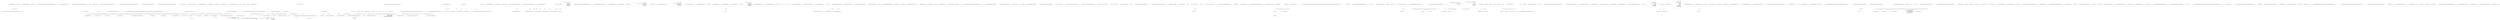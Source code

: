 digraph  {
n19 [label="QuantConnect.Data.Market.OptionContract", span=""];
n0 [cluster="lambda expression", label="Entry lambda expression", span="29-29"];
n1 [cluster="lambda expression", label="new OptionPriceModelResult(0m, new FirstOrderGreeks())", span="29-29"];
n2 [cluster="lambda expression", label="Exit lambda expression", span="29-29"];
n3 [cluster="QuantConnect.Securities.Option.OptionPriceModelResult.OptionPriceModelResult(decimal, QuantConnect.Data.Market.FirstOrderGreeks)", label="Entry QuantConnect.Securities.Option.OptionPriceModelResult.OptionPriceModelResult(decimal, QuantConnect.Data.Market.FirstOrderGreeks)", span="45-45"];
n4 [cluster="QuantConnect.Data.Market.FirstOrderGreeks.FirstOrderGreeks()", label="Entry QuantConnect.Data.Market.FirstOrderGreeks.FirstOrderGreeks()", span="89-89"];
n5 [cluster="QuantConnect.Data.Market.OptionContract.OptionContract(QuantConnect.Symbol, QuantConnect.Symbol)", label="Entry QuantConnect.Data.Market.OptionContract.OptionContract(QuantConnect.Symbol, QuantConnect.Symbol)", span="156-156"];
n6 [cluster="QuantConnect.Data.Market.OptionContract.OptionContract(QuantConnect.Symbol, QuantConnect.Symbol)", label="Symbol = symbol", span="158-158"];
n7 [cluster="QuantConnect.Data.Market.OptionContract.OptionContract(QuantConnect.Symbol, QuantConnect.Symbol)", label="UnderlyingSymbol = underlyingSymbol", span="159-159"];
n8 [cluster="QuantConnect.Data.Market.OptionContract.OptionContract(QuantConnect.Symbol, QuantConnect.Symbol)", label="Exit QuantConnect.Data.Market.OptionContract.OptionContract(QuantConnect.Symbol, QuantConnect.Symbol)", span="156-156"];
n9 [cluster="QuantConnect.Data.Market.OptionContract.SetOptionPriceModel(System.Func<QuantConnect.Securities.Option.OptionPriceModelResult>)", label="Entry QuantConnect.Data.Market.OptionContract.SetOptionPriceModel(System.Func<QuantConnect.Securities.Option.OptionPriceModelResult>)", span="166-166"];
n10 [cluster="QuantConnect.Data.Market.OptionContract.SetOptionPriceModel(System.Func<QuantConnect.Securities.Option.OptionPriceModelResult>)", label="_optionPriceModelResult = new Lazy<OptionPriceModelResult>(optionPriceModelEvaluator)", span="168-168"];
n11 [cluster="QuantConnect.Data.Market.OptionContract.SetOptionPriceModel(System.Func<QuantConnect.Securities.Option.OptionPriceModelResult>)", label="Exit QuantConnect.Data.Market.OptionContract.SetOptionPriceModel(System.Func<QuantConnect.Securities.Option.OptionPriceModelResult>)", span="166-166"];
n12 [cluster="System.Lazy<T>.Lazy(System.Func<T>)", label="Entry System.Lazy<T>.Lazy(System.Func<T>)", span="0-0"];
n13 [cluster="QuantConnect.Data.Market.OptionContract.ToString()", label="Entry QuantConnect.Data.Market.OptionContract.ToString()", span="177-177"];
n14 [cluster="QuantConnect.Data.Market.OptionContract.ToString()", label="return string.Format(''{0}{1}{2}{3:00000000}'', Symbol.ID.Symbol, Expiry.ToString(DateFormat.EightCharacter), Right.ToString()[0], Strike*1000m);", span="179-179"];
n15 [cluster="QuantConnect.Data.Market.OptionContract.ToString()", label="Exit QuantConnect.Data.Market.OptionContract.ToString()", span="177-177"];
n16 [cluster="System.DateTime.ToString(string)", label="Entry System.DateTime.ToString(string)", span="0-0"];
n17 [cluster="System.Enum.ToString()", label="Entry System.Enum.ToString()", span="0-0"];
n18 [cluster="string.Format(string, params object[])", label="Entry string.Format(string, params object[])", span="0-0"];
m0_37 [cluster="System.Collections.Generic.List<T>.Enumerator.MoveNext()", file="IQFeedDataQueueUniverseProvider.cs", label="Entry System.Collections.Generic.List<T>.Enumerator.MoveNext()", span="0-0"];
m0_34 [cluster="Unk.Where", file="IQFeedDataQueueUniverseProvider.cs", label="Entry Unk.Where", span=""];
m0_171 [cluster="int.ToString()", file="IQFeedDataQueueUniverseProvider.cs", label="Entry int.ToString()", span="0-0"];
m0_254 [cluster="object.GetType()", file="IQFeedDataQueueUniverseProvider.cs", label="Entry object.GetType()", span="0-0"];
m0_32 [cluster="QuantConnect.ToolBox.IQFeed.IQFeedDataQueueUniverseProvider.LookupSymbols(string, QuantConnect.SecurityType, string, string)", file="IQFeedDataQueueUniverseProvider.cs", label="return result.Select(x => x.Symbol);", span="173-173"];
m0_10 [cluster="QuantConnect.SeriesSampler.Sample(QuantConnect.Series, System.DateTime, System.DateTime)", file="IQFeedDataQueueUniverseProvider.cs", label="var enumerator = series.Values.GetEnumerator()", span="57-57"];
m0_154 [cluster="QuantConnect.ToolBox.IQFeed.IQFeedDataQueueUniverseProvider.LoadSymbols()", color=green, community=0, file="IQFeedDataQueueUniverseProvider.cs", label="var market = _futuresExchanges.ContainsKey(columns[columnExchange]) ? _futuresExchanges[columns[columnExchange]] : Market.USA", prediction=0, span="378-378"];
m0_148 [cluster="QuantConnect.ToolBox.IQFeed.IQFeedDataQueueUniverseProvider.LoadSymbols()", file="IQFeedDataQueueUniverseProvider.cs", label="!mapExists", span="363-363"];
m0_121 [cluster="QuantConnect.ToolBox.IQFeed.IQFeedDataQueueUniverseProvider.LoadSymbols()", file="IQFeedDataQueueUniverseProvider.cs", label="var columns = line.Split(Tabulation)", span="281-281"];
m0_147 [cluster="QuantConnect.ToolBox.IQFeed.IQFeedDataQueueUniverseProvider.LoadSymbols()", file="IQFeedDataQueueUniverseProvider.cs", label="underlyingString = _iqFeedNameMap[underlyingString]", span="360-360"];
m0_149 [cluster="QuantConnect.ToolBox.IQFeed.IQFeedDataQueueUniverseProvider.LoadSymbols()", file="IQFeedDataQueueUniverseProvider.cs", label="!_iqFeedNameMap.ContainsKey(underlyingString)", span="365-365"];
m0_151 [cluster="QuantConnect.ToolBox.IQFeed.IQFeedDataQueueUniverseProvider.LoadSymbols()", file="IQFeedDataQueueUniverseProvider.cs", label="!string.IsNullOrEmpty(exchangeSymbol)", span="369-369"];
m0_153 [cluster="QuantConnect.ToolBox.IQFeed.IQFeedDataQueueUniverseProvider.LoadSymbols()", file="IQFeedDataQueueUniverseProvider.cs", label="underlyingString = exchangeSymbol", span="372-372"];
m0_155 [cluster="QuantConnect.ToolBox.IQFeed.IQFeedDataQueueUniverseProvider.LoadSymbols()", file="IQFeedDataQueueUniverseProvider.cs", label="canonicalSymbol = Symbol.Create(underlyingString, SecurityType.Future, market)", span="379-379"];
m0_157 [cluster="QuantConnect.ToolBox.IQFeed.IQFeedDataQueueUniverseProvider.LoadSymbols()", file="IQFeedDataQueueUniverseProvider.cs", label="var placeholderSymbolData = new SymbolData\r\n                            {\r\n                                Symbol = canonicalSymbol,\r\n                                SecurityCurrency = ''USD'',\r\n                                SecurityExchange = market,\r\n                                StartPosition = prevPosition,\r\n                                EndPosition = currentPosition\r\n                            }", span="383-390"];
m0_104 [cluster="QuantConnect.ToolBox.IQFeed.IQFeedDataQueueUniverseProvider.LoadSymbols()", file="IQFeedDataQueueUniverseProvider.cs", label="_iqFeedNameMap = JsonConvert.DeserializeObject<Dictionary<string, string>>(File.ReadAllText(iqfeedNameMapFullName))", span="245-245"];
m0_146 [cluster="QuantConnect.ToolBox.IQFeed.IQFeedDataQueueUniverseProvider.LoadSymbols()", file="IQFeedDataQueueUniverseProvider.cs", label="_iqFeedNameMap.ContainsKey(underlyingString)", span="359-359"];
m0_150 [cluster="QuantConnect.ToolBox.IQFeed.IQFeedDataQueueUniverseProvider.LoadSymbols()", file="IQFeedDataQueueUniverseProvider.cs", label="var exchangeSymbol = _symbolFundamentalData.Request(columns[columnSymbol]).Item2", span="368-368"];
m0_152 [cluster="QuantConnect.ToolBox.IQFeed.IQFeedDataQueueUniverseProvider.LoadSymbols()", file="IQFeedDataQueueUniverseProvider.cs", label="_iqFeedNameMap[underlyingString] = exchangeSymbol", span="371-371"];
m0_162 [cluster="QuantConnect.ToolBox.IQFeed.IQFeedDataQueueUniverseProvider.LoadSymbols()", file="IQFeedDataQueueUniverseProvider.cs", label="File.WriteAllText(iqfeedNameMapFullName, JsonConvert.SerializeObject(_iqFeedNameMap))", span="410-410"];
m0_100 [cluster="QuantConnect.ToolBox.IQFeed.IQFeedDataQueueUniverseProvider.LoadSymbols()", file="IQFeedDataQueueUniverseProvider.cs", label="var mapExists = File.Exists(iqfeedNameMapFullName)", span="239-239"];
m0_120 [cluster="QuantConnect.ToolBox.IQFeed.IQFeedDataQueueUniverseProvider.LoadSymbols()", file="IQFeedDataQueueUniverseProvider.cs", label="currentPosition += line.Length + NewLine.Length", span="279-279"];
m0_119 [cluster="QuantConnect.ToolBox.IQFeed.IQFeedDataQueueUniverseProvider.LoadSymbols()", file="IQFeedDataQueueUniverseProvider.cs", label="var line = reader.ReadLine()", span="277-277"];
m0_122 [cluster="QuantConnect.ToolBox.IQFeed.IQFeedDataQueueUniverseProvider.LoadSymbols()", file="IQFeedDataQueueUniverseProvider.cs", label="columns.Length != totalColumns", span="283-283"];
m0_123 [cluster="QuantConnect.ToolBox.IQFeed.IQFeedDataQueueUniverseProvider.LoadSymbols()", file="IQFeedDataQueueUniverseProvider.cs", label="Log.Trace(''Discrepancy found while parsing IQFeed symbol universe file. Expected 8 columns, but arrived {0}. Line: {1}'', columns.Length, line)", span="285-285"];
m0_124 [cluster="QuantConnect.ToolBox.IQFeed.IQFeedDataQueueUniverseProvider.LoadSymbols()", file="IQFeedDataQueueUniverseProvider.cs", label="columns[columnSecurityType]", span="289-289"];
m0_127 [cluster="QuantConnect.ToolBox.IQFeed.IQFeedDataQueueUniverseProvider.LoadSymbols()", file="IQFeedDataQueueUniverseProvider.cs", label="symbolUniverse.Add(new SymbolData\r\n                        {\r\n                            Symbol = Symbol.Create(columns[columnSymbol], SecurityType.Equity, Market.USA),\r\n                            SecurityCurrency = ''USD'',\r\n                            SecurityExchange = Market.USA,\r\n                            Ticker = columns[columnSymbol]\r\n                        })", span="295-301"];
m0_129 [cluster="QuantConnect.ToolBox.IQFeed.IQFeedDataQueueUniverseProvider.LoadSymbols()", file="IQFeedDataQueueUniverseProvider.cs", label="var ticker = columns[columnSymbol]", span="306-306"];
m0_138 [cluster="QuantConnect.ToolBox.IQFeed.IQFeedDataQueueUniverseProvider.LoadSymbols()", file="IQFeedDataQueueUniverseProvider.cs", label="columns[columnSymbol].EndsWith(''.FXCM'')", span="334-334"];
m0_139 [cluster="QuantConnect.ToolBox.IQFeed.IQFeedDataQueueUniverseProvider.LoadSymbols()", file="IQFeedDataQueueUniverseProvider.cs", label="var symbol = columns[columnSymbol].Replace(''.FXCM'', string.Empty)", span="336-336"];
m0_140 [cluster="QuantConnect.ToolBox.IQFeed.IQFeedDataQueueUniverseProvider.LoadSymbols()", file="IQFeedDataQueueUniverseProvider.cs", label="symbolUniverse.Add(new SymbolData\r\n                            {\r\n                                Symbol = Symbol.Create(symbol, SecurityType.Forex, Market.FXCM),\r\n                                SecurityCurrency = ''USD'',\r\n                                SecurityExchange = Market.FXCM,\r\n                                Ticker = columns[columnSymbol]\r\n                            })", span="338-344"];
m0_142 [cluster="QuantConnect.ToolBox.IQFeed.IQFeedDataQueueUniverseProvider.LoadSymbols()", file="IQFeedDataQueueUniverseProvider.cs", label="columns[columnSymbol].EndsWith(''#'')", span="351-351"];
m0_143 [cluster="QuantConnect.ToolBox.IQFeed.IQFeedDataQueueUniverseProvider.LoadSymbols()", file="IQFeedDataQueueUniverseProvider.cs", label="var futuresTicker = columns[columnSymbol].TrimStart(new [] { '@' })", span="354-354"];
m0_145 [cluster="QuantConnect.ToolBox.IQFeed.IQFeedDataQueueUniverseProvider.LoadSymbols()", file="IQFeedDataQueueUniverseProvider.cs", label="var underlyingString = parsed.Item1", span="357-357"];
m0_156 [cluster="QuantConnect.ToolBox.IQFeed.IQFeedDataQueueUniverseProvider.LoadSymbols()", file="IQFeedDataQueueUniverseProvider.cs", label="!symbolCache.ContainsKey(canonicalSymbol)", span="381-381"];
m0_158 [cluster="QuantConnect.ToolBox.IQFeed.IQFeedDataQueueUniverseProvider.LoadSymbols()", file="IQFeedDataQueueUniverseProvider.cs", label="symbolCache.Add(canonicalSymbol, placeholderSymbolData)", span="392-392"];
m0_159 [cluster="QuantConnect.ToolBox.IQFeed.IQFeedDataQueueUniverseProvider.LoadSymbols()", file="IQFeedDataQueueUniverseProvider.cs", label="symbolCache[canonicalSymbol].EndPosition = currentPosition", span="396-396"];
m0_133 [cluster="QuantConnect.ToolBox.IQFeed.IQFeedDataQueueUniverseProvider.LoadSymbols()", file="IQFeedDataQueueUniverseProvider.cs", label="!symbolCache.ContainsKey(canonicalSymbol)", span="311-311"];
m0_118 [cluster="QuantConnect.ToolBox.IQFeed.IQFeedDataQueueUniverseProvider.LoadSymbols()", file="IQFeedDataQueueUniverseProvider.cs", label="prevPosition = currentPosition", span="275-275"];
m0_99 [cluster="QuantConnect.ToolBox.IQFeed.IQFeedDataQueueUniverseProvider.LoadSymbols()", file="IQFeedDataQueueUniverseProvider.cs", label="var iqfeedNameMapFullName = Path.Combine(''IQFeed'', iqfeedNameMapFileName)", span="237-237"];
m0_103 [cluster="QuantConnect.ToolBox.IQFeed.IQFeedDataQueueUniverseProvider.LoadSymbols()", file="IQFeedDataQueueUniverseProvider.cs", label="Log.Trace(''Loading IQFeed futures symbol map file...'')", span="244-244"];
m0_105 [cluster="QuantConnect.ToolBox.IQFeed.IQFeedDataQueueUniverseProvider.LoadSymbols()", file="IQFeedDataQueueUniverseProvider.cs", label="!universeExists", span="248-248"];
m0_161 [cluster="QuantConnect.ToolBox.IQFeed.IQFeedDataQueueUniverseProvider.LoadSymbols()", file="IQFeedDataQueueUniverseProvider.cs", label="Log.Trace(''Saving IQFeed futures symbol map file...'')", span="409-409"];
m0_163 [cluster="QuantConnect.ToolBox.IQFeed.IQFeedDataQueueUniverseProvider.LoadSymbols()", file="IQFeedDataQueueUniverseProvider.cs", label="symbolUniverse.AddRange(symbolCache.Values)", span="413-413"];
m0_101 [cluster="QuantConnect.ToolBox.IQFeed.IQFeedDataQueueUniverseProvider.LoadSymbols()", file="IQFeedDataQueueUniverseProvider.cs", label="var universeExists = File.Exists(todayFullZipName)", span="240-240"];
m0_102 [cluster="QuantConnect.ToolBox.IQFeed.IQFeedDataQueueUniverseProvider.LoadSymbols()", file="IQFeedDataQueueUniverseProvider.cs", label=mapExists, span="242-242"];
m0_160 [cluster="QuantConnect.ToolBox.IQFeed.IQFeedDataQueueUniverseProvider.LoadSymbols()", file="IQFeedDataQueueUniverseProvider.cs", label="!mapExists", span="407-407"];
m0_114 [cluster="QuantConnect.ToolBox.IQFeed.IQFeedDataQueueUniverseProvider.LoadSymbols()", file="IQFeedDataQueueUniverseProvider.cs", label="long currentPosition = 0", span="268-268"];
m0_134 [cluster="QuantConnect.ToolBox.IQFeed.IQFeedDataQueueUniverseProvider.LoadSymbols()", file="IQFeedDataQueueUniverseProvider.cs", label="var placeholderSymbolData = new SymbolData\r\n                            {\r\n                                Symbol = canonicalSymbol,\r\n                                SecurityCurrency = ''USD'',\r\n                                SecurityExchange = Market.USA,\r\n                                StartPosition = prevPosition,\r\n                                EndPosition = currentPosition\r\n                            }", span="313-320"];
m0_136 [cluster="QuantConnect.ToolBox.IQFeed.IQFeedDataQueueUniverseProvider.LoadSymbols()", file="IQFeedDataQueueUniverseProvider.cs", label="symbolCache[canonicalSymbol].EndPosition = currentPosition", span="326-326"];
m0_116 [cluster="QuantConnect.ToolBox.IQFeed.IQFeedDataQueueUniverseProvider.LoadSymbols()", file="IQFeedDataQueueUniverseProvider.cs", label="reader = new LocalFileSubscriptionStreamReader(todayFullCsvName)", span="271-271"];
m0_117 [cluster="QuantConnect.ToolBox.IQFeed.IQFeedDataQueueUniverseProvider.LoadSymbols()", file="IQFeedDataQueueUniverseProvider.cs", label="!reader.EndOfStream", span="273-273"];
m0_125 [cluster="QuantConnect.ToolBox.IQFeed.IQFeedDataQueueUniverseProvider.LoadSymbols()", file="IQFeedDataQueueUniverseProvider.cs", label="''INDEX''", span="291-291"];
m0_128 [cluster="QuantConnect.ToolBox.IQFeed.IQFeedDataQueueUniverseProvider.LoadSymbols()", file="IQFeedDataQueueUniverseProvider.cs", label="''IEOPTION''", span="304-304"];
m0_137 [cluster="QuantConnect.ToolBox.IQFeed.IQFeedDataQueueUniverseProvider.LoadSymbols()", file="IQFeedDataQueueUniverseProvider.cs", label="''FOREX''", span="331-331"];
m0_141 [cluster="QuantConnect.ToolBox.IQFeed.IQFeedDataQueueUniverseProvider.LoadSymbols()", file="IQFeedDataQueueUniverseProvider.cs", label="''FUTURE''", span="348-348"];
m0_113 [cluster="QuantConnect.ToolBox.IQFeed.IQFeedDataQueueUniverseProvider.LoadSymbols()", file="IQFeedDataQueueUniverseProvider.cs", label="var symbolUniverse = new List<SymbolData>()", span="266-266"];
m0_126 [cluster="QuantConnect.ToolBox.IQFeed.IQFeedDataQueueUniverseProvider.LoadSymbols()", file="IQFeedDataQueueUniverseProvider.cs", label="''EQUITY''", span="292-292"];
m0_130 [cluster="QuantConnect.ToolBox.IQFeed.IQFeedDataQueueUniverseProvider.LoadSymbols()", file="IQFeedDataQueueUniverseProvider.cs", label="var result = SymbolRepresentation.ParseOptionTickerIQFeed(ticker)", span="307-307"];
m0_144 [cluster="QuantConnect.ToolBox.IQFeed.IQFeedDataQueueUniverseProvider.LoadSymbols()", file="IQFeedDataQueueUniverseProvider.cs", label="var parsed = SymbolRepresentation.ParseFutureTicker(futuresTicker)", span="356-356"];
m0_112 [cluster="QuantConnect.ToolBox.IQFeed.IQFeedDataQueueUniverseProvider.LoadSymbols()", file="IQFeedDataQueueUniverseProvider.cs", label="var symbolCache = new Dictionary<Symbol, SymbolData>()", span="265-265"];
m0_132 [cluster="QuantConnect.ToolBox.IQFeed.IQFeedDataQueueUniverseProvider.LoadSymbols()", file="IQFeedDataQueueUniverseProvider.cs", label="var canonicalSymbol = Symbol.Create(optionUnderlying, SecurityType.Option, Market.USA)", span="309-309"];
m0_88 [cluster="QuantConnect.ToolBox.IQFeed.IQFeedDataQueueUniverseProvider.LoadSymbols()", file="IQFeedDataQueueUniverseProvider.cs", label="string uri = ''http://www.dtniq.com/product/mktsymbols_v2.zip''", span="219-219"];
m0_98 [cluster="QuantConnect.ToolBox.IQFeed.IQFeedDataQueueUniverseProvider.LoadSymbols()", file="IQFeedDataQueueUniverseProvider.cs", label="var iqfeedNameMapFileName = ''IQFeed-symbol-map.json''", span="236-236"];
m0_106 [cluster="QuantConnect.ToolBox.IQFeed.IQFeedDataQueueUniverseProvider.LoadSymbols()", file="IQFeedDataQueueUniverseProvider.cs", label="Log.Trace(''Loading and unzipping IQFeed symbol universe file ({0})...'', uri)", span="250-250"];
m0_111 [cluster="QuantConnect.ToolBox.IQFeed.IQFeedDataQueueUniverseProvider.LoadSymbols()", file="IQFeedDataQueueUniverseProvider.cs", label="Log.Trace(''Found up-to-date IQFeed symbol universe file in local cache. Loading it...'')", span="262-262"];
m0_164 [cluster="QuantConnect.ToolBox.IQFeed.IQFeedDataQueueUniverseProvider.LoadSymbols()", file="IQFeedDataQueueUniverseProvider.cs", label="Log.Trace(''Finished loading IQFeed symbol universe file.'')", span="415-415"];
m0_95 [cluster="QuantConnect.ToolBox.IQFeed.IQFeedDataQueueUniverseProvider.LoadSymbols()", file="IQFeedDataQueueUniverseProvider.cs", label="var todayFullZipName = Path.Combine(Globals.Cache, todayZipFileName)", span="231-231"];
m0_115 [cluster="QuantConnect.ToolBox.IQFeed.IQFeedDataQueueUniverseProvider.LoadSymbols()", file="IQFeedDataQueueUniverseProvider.cs", label="long prevPosition = 0", span="269-269"];
m0_135 [cluster="QuantConnect.ToolBox.IQFeed.IQFeedDataQueueUniverseProvider.LoadSymbols()", file="IQFeedDataQueueUniverseProvider.cs", label="symbolCache.Add(canonicalSymbol, placeholderSymbolData)", span="322-322"];
m0_97 [cluster="QuantConnect.ToolBox.IQFeed.IQFeedDataQueueUniverseProvider.LoadSymbols()", file="IQFeedDataQueueUniverseProvider.cs", label="var todayFullCsvName = Path.Combine(Globals.Cache, todayCsvFileName)", span="234-234"];
m0_165 [cluster="QuantConnect.ToolBox.IQFeed.IQFeedDataQueueUniverseProvider.LoadSymbols()", file="IQFeedDataQueueUniverseProvider.cs", label="return symbolUniverse;", span="417-417"];
m0_131 [cluster="QuantConnect.ToolBox.IQFeed.IQFeedDataQueueUniverseProvider.LoadSymbols()", file="IQFeedDataQueueUniverseProvider.cs", label="var optionUnderlying = result.Item1", span="308-308"];
m0_110 [cluster="QuantConnect.ToolBox.IQFeed.IQFeedDataQueueUniverseProvider.LoadSymbols()", file="IQFeedDataQueueUniverseProvider.cs", label="Compression.Unzip(todayFullZipName, Globals.Cache, true)", span="258-258"];
m0_89 [cluster="QuantConnect.ToolBox.IQFeed.IQFeedDataQueueUniverseProvider.LoadSymbols()", file="IQFeedDataQueueUniverseProvider.cs", label="!Directory.Exists(Globals.Cache)", span="221-221"];
m0_109 [cluster="QuantConnect.ToolBox.IQFeed.IQFeedDataQueueUniverseProvider.LoadSymbols()", file="IQFeedDataQueueUniverseProvider.cs", label="client.DownloadFile(uri, todayFullZipName)", span="255-255"];
m0_107 [cluster="QuantConnect.ToolBox.IQFeed.IQFeedDataQueueUniverseProvider.LoadSymbols()", file="IQFeedDataQueueUniverseProvider.cs", label="var client = new WebClient()", span="252-252"];
m0_94 [cluster="QuantConnect.ToolBox.IQFeed.IQFeedDataQueueUniverseProvider.LoadSymbols()", file="IQFeedDataQueueUniverseProvider.cs", label="var todayZipFileName = ''IQFeed-symbol-universe-'' + thisYearWeek + ''.zip''", span="230-230"];
m0_96 [cluster="QuantConnect.ToolBox.IQFeed.IQFeedDataQueueUniverseProvider.LoadSymbols()", file="IQFeedDataQueueUniverseProvider.cs", label="var todayCsvFileName = ''mktsymbols_v2.txt''", span="233-233"];
m0_90 [cluster="QuantConnect.ToolBox.IQFeed.IQFeedDataQueueUniverseProvider.LoadSymbols()", file="IQFeedDataQueueUniverseProvider.cs", label="Directory.CreateDirectory(Globals.Cache)", span="221-221"];
m0_91 [cluster="QuantConnect.ToolBox.IQFeed.IQFeedDataQueueUniverseProvider.LoadSymbols()", file="IQFeedDataQueueUniverseProvider.cs", label="IStreamReader reader", span="224-224"];
m0_108 [cluster="QuantConnect.ToolBox.IQFeed.IQFeedDataQueueUniverseProvider.LoadSymbols()", file="IQFeedDataQueueUniverseProvider.cs", label="client.Proxy = WebRequest.GetSystemWebProxy()", span="254-254"];
m0_93 [cluster="QuantConnect.ToolBox.IQFeed.IQFeedDataQueueUniverseProvider.LoadSymbols()", file="IQFeedDataQueueUniverseProvider.cs", label="var thisYearWeek = DateTime.Today.ToString(''yyyy'') + ''-'' + dayOfWeek.ToString()", span="228-228"];
m0_92 [cluster="QuantConnect.ToolBox.IQFeed.IQFeedDataQueueUniverseProvider.LoadSymbols()", file="IQFeedDataQueueUniverseProvider.cs", label="var dayOfWeek = DateTimeFormatInfo.CurrentInfo.Calendar.GetWeekOfYear(DateTime.Today, CalendarWeekRule.FirstDay, DayOfWeek.Monday)", span="227-227"];
m0_166 [cluster="QuantConnect.ToolBox.IQFeed.IQFeedDataQueueUniverseProvider.LoadSymbols()", file="IQFeedDataQueueUniverseProvider.cs", label="Exit QuantConnect.ToolBox.IQFeed.IQFeedDataQueueUniverseProvider.LoadSymbols()", span="216-216"];
m0_191 [cluster="System.Collections.Generic.Dictionary<TKey, TValue>.Add(TKey, TValue)", file="IQFeedDataQueueUniverseProvider.cs", label="Entry System.Collections.Generic.Dictionary<TKey, TValue>.Add(TKey, TValue)", span="0-0"];
m0_53 [cluster="System.Func<T, TResult>.Invoke(T)", file="IQFeedDataQueueUniverseProvider.cs", label="Entry System.Func<T, TResult>.Invoke(T)", span="0-0"];
m0_36 [cluster="Unk.All", file="IQFeedDataQueueUniverseProvider.cs", label="Entry Unk.All", span=""];
m0_82 [cluster="Unk.ContainsKey", file="IQFeedDataQueueUniverseProvider.cs", label="Entry Unk.ContainsKey", span=""];
m0_35 [cluster="QuantConnect.Time.DateTimeToUnixTimeStamp(System.DateTime)", file="IQFeedDataQueueUniverseProvider.cs", label="Entry QuantConnect.Time.DateTimeToUnixTimeStamp(System.DateTime)", span="98-98"];
m0_255 [cluster="QuantConnect.ToolBox.IQFeed.IQFeedDataQueueUniverseProvider.SymbolData.GetHashCode()", file="IQFeedDataQueueUniverseProvider.cs", label="Entry QuantConnect.ToolBox.IQFeed.IQFeedDataQueueUniverseProvider.SymbolData.GetHashCode()", span="575-575"];
m0_256 [cluster="QuantConnect.ToolBox.IQFeed.IQFeedDataQueueUniverseProvider.SymbolData.GetHashCode()", file="IQFeedDataQueueUniverseProvider.cs", label="var hashCode = (Ticker != null ? Ticker.GetHashCode() : 0)", span="579-579"];
m0_257 [cluster="QuantConnect.ToolBox.IQFeed.IQFeedDataQueueUniverseProvider.SymbolData.GetHashCode()", file="IQFeedDataQueueUniverseProvider.cs", label="hashCode = (hashCode * 397) ^ (SecurityCurrency != null ? SecurityCurrency.GetHashCode() : 0)", span="580-580"];
m0_258 [cluster="QuantConnect.ToolBox.IQFeed.IQFeedDataQueueUniverseProvider.SymbolData.GetHashCode()", file="IQFeedDataQueueUniverseProvider.cs", label="hashCode = (hashCode * 397) ^ (SecurityExchange != null ? SecurityExchange.GetHashCode() : 0)", span="581-581"];
m0_259 [cluster="QuantConnect.ToolBox.IQFeed.IQFeedDataQueueUniverseProvider.SymbolData.GetHashCode()", file="IQFeedDataQueueUniverseProvider.cs", label="hashCode = (hashCode * 397) ^ (Symbol != null ? Symbol.GetHashCode() : 0)", span="582-582"];
m0_260 [cluster="QuantConnect.ToolBox.IQFeed.IQFeedDataQueueUniverseProvider.SymbolData.GetHashCode()", file="IQFeedDataQueueUniverseProvider.cs", label="hashCode = (hashCode * 397) ^ StartPosition.GetHashCode()", span="583-583"];
m0_261 [cluster="QuantConnect.ToolBox.IQFeed.IQFeedDataQueueUniverseProvider.SymbolData.GetHashCode()", file="IQFeedDataQueueUniverseProvider.cs", label="hashCode = (hashCode * 397) ^ EndPosition.GetHashCode()", span="584-584"];
m0_262 [cluster="QuantConnect.ToolBox.IQFeed.IQFeedDataQueueUniverseProvider.SymbolData.GetHashCode()", file="IQFeedDataQueueUniverseProvider.cs", label="return hashCode;", span="585-585"];
m0_263 [cluster="QuantConnect.ToolBox.IQFeed.IQFeedDataQueueUniverseProvider.SymbolData.GetHashCode()", file="IQFeedDataQueueUniverseProvider.cs", label="Exit QuantConnect.ToolBox.IQFeed.IQFeedDataQueueUniverseProvider.SymbolData.GetHashCode()", span="575-575"];
m0_8 [cluster="QuantConnect.SeriesSampler.Sample(QuantConnect.Series, System.DateTime, System.DateTime)", file="IQFeedDataQueueUniverseProvider.cs", label="double nextSample = Time.DateTimeToUnixTimeStamp(start.ToUniversalTime())", span="54-54"];
m0_0 [cluster="QuantConnect.ToolBox.IQFeed.IQFeedDataQueueUniverseProvider.IQFeedDataQueueUniverseProvider()", file="IQFeedDataQueueUniverseProvider.cs", label="Entry QuantConnect.ToolBox.IQFeed.IQFeedDataQueueUniverseProvider.IQFeedDataQueueUniverseProvider()", span="80-80"];
m0_1 [cluster="QuantConnect.ToolBox.IQFeed.IQFeedDataQueueUniverseProvider.IQFeedDataQueueUniverseProvider()", file="IQFeedDataQueueUniverseProvider.cs", label="_symbolFundamentalData = new SymbolFundamentalData()", span="82-82"];
m0_2 [cluster="QuantConnect.ToolBox.IQFeed.IQFeedDataQueueUniverseProvider.IQFeedDataQueueUniverseProvider()", file="IQFeedDataQueueUniverseProvider.cs", label="_symbolFundamentalData.Connect()", span="83-83"];
m0_189 [cluster="System.Collections.Generic.List<T>.Add(T)", file="IQFeedDataQueueUniverseProvider.cs", label="Entry System.Collections.Generic.List<T>.Add(T)", span="0-0"];
m0_40 [cluster="Unk.First", file="IQFeedDataQueueUniverseProvider.cs", label="Entry Unk.First", span=""];
m0_54 [cluster="lambda expression", file="IQFeedDataQueueUniverseProvider.cs", label="Entry lambda expression", span="144-144"];
m0_19 [cluster="QuantConnect.SeriesSampler.Sample(QuantConnect.Series, System.DateTime, System.DateTime)", file="IQFeedDataQueueUniverseProvider.cs", label="current = enumerator.Current", span="75-75"];
m0_27 [cluster="QuantConnect.SeriesSampler.Sample(QuantConnect.Series, System.DateTime, System.DateTime)", color=green, community=0, file="IQFeedDataQueueUniverseProvider.cs", label="nextSample += _seconds", prediction=1, span="99-99"];
m0_26 [cluster="QuantConnect.SeriesSampler.Sample(QuantConnect.Series, System.DateTime, System.DateTime)", color=green, community=0, file="IQFeedDataQueueUniverseProvider.cs", label="sampled.Values.Add(new ChartPoint {x = (long) nextSample, y = value})", prediction=2, span="98-98"];
m0_28 [cluster="QuantConnect.SeriesSampler.Sample(QuantConnect.Series, System.DateTime, System.DateTime)", color=green, community=0, file="IQFeedDataQueueUniverseProvider.cs", label="nextSample > unixStopDate", prediction=3, span="103-103"];
m0_25 [cluster="QuantConnect.SeriesSampler.Sample(QuantConnect.Series, System.DateTime, System.DateTime)", color=green, community=0, file="IQFeedDataQueueUniverseProvider.cs", label="var value = Interpolate(previous, current, (long) nextSample)", prediction=4, span="97-97"];
m0_24 [cluster="QuantConnect.SeriesSampler.Sample(QuantConnect.Series, System.DateTime, System.DateTime)", file="IQFeedDataQueueUniverseProvider.cs", label="nextSample <= current.x && nextSample <= unixStopDate", span="95-95"];
m0_29 [cluster="QuantConnect.SeriesSampler.Sample(QuantConnect.Series, System.DateTime, System.DateTime)", color=green, community=0, file="IQFeedDataQueueUniverseProvider.cs", label=true, prediction=3, span="108-108"];
m0_30 [cluster="QuantConnect.SeriesSampler.Sample(QuantConnect.Series, System.DateTime, System.DateTime)", color=green, community=0, file="IQFeedDataQueueUniverseProvider.cs", label="return sampled;", prediction=3, span="110-110"];
m0_31 [cluster="QuantConnect.SeriesSampler.Sample(QuantConnect.Series, System.DateTime, System.DateTime)", file="IQFeedDataQueueUniverseProvider.cs", label="Exit QuantConnect.SeriesSampler.Sample(QuantConnect.Series, System.DateTime, System.DateTime)", span="42-42"];
m0_20 [cluster="QuantConnect.SeriesSampler.Sample(QuantConnect.Series, System.DateTime, System.DateTime)", file="IQFeedDataQueueUniverseProvider.cs", label="nextSample > current.x", span="81-81"];
m0_21 [cluster="QuantConnect.SeriesSampler.Sample(QuantConnect.Series, System.DateTime, System.DateTime)", file="IQFeedDataQueueUniverseProvider.cs", label="enumerator.MoveNext()", span="83-83"];
m0_22 [cluster="QuantConnect.SeriesSampler.Sample(QuantConnect.Series, System.DateTime, System.DateTime)", file="IQFeedDataQueueUniverseProvider.cs", label="previous = current", span="85-85"];
m0_23 [cluster="QuantConnect.SeriesSampler.Sample(QuantConnect.Series, System.DateTime, System.DateTime)", file="IQFeedDataQueueUniverseProvider.cs", label="current = enumerator.Current", span="86-86"];
m0_33 [cluster="System.Collections.Generic.List<T>.AddRange(System.Collections.Generic.IEnumerable<T>)", file="IQFeedDataQueueUniverseProvider.cs", label="Entry System.Collections.Generic.List<T>.AddRange(System.Collections.Generic.IEnumerable<T>)", span="0-0"];
m0_194 [cluster="string.TrimStart(params char[])", file="IQFeedDataQueueUniverseProvider.cs", label="Entry string.TrimStart(params char[])", span="0-0"];
m0_286 [cluster="System.Threading.WaitHandle.WaitOne(int)", file="IQFeedDataQueueUniverseProvider.cs", label="Entry System.Threading.WaitHandle.WaitOne(int)", span="0-0"];
m0_9 [cluster="QuantConnect.SeriesSampler.Sample(QuantConnect.Series, System.DateTime, System.DateTime)", file="IQFeedDataQueueUniverseProvider.cs", label="double unixStopDate = Time.DateTimeToUnixTimeStamp(stop.ToUniversalTime())", span="55-55"];
m0_81 [cluster="System.Collections.Generic.List<T>.AddRange(System.Collections.Generic.IEnumerable<T>)", file="IQFeedDataQueueUniverseProvider.cs", label="Entry System.Collections.Generic.List<T>.AddRange(System.Collections.Generic.IEnumerable<T>)", span="0-0"];
m0_287 [cluster="QuantConnect.Logging.Log.Error(string, params object[])", file="IQFeedDataQueueUniverseProvider.cs", label="Entry QuantConnect.Logging.Log.Error(string, params object[])", span="131-131"];
m0_41 [cluster="Unk.LoadSymbolOnDemand", file="IQFeedDataQueueUniverseProvider.cs", label="Entry Unk.LoadSymbolOnDemand", span=""];
m0_42 [cluster="Unk.UpdateCollectionsOnDemand", file="IQFeedDataQueueUniverseProvider.cs", label="Entry Unk.UpdateCollectionsOnDemand", span=""];
m0_43 [cluster="Unk.Select", file="IQFeedDataQueueUniverseProvider.cs", label="Entry Unk.Select", span=""];
m0_47 [cluster="lambda expression", file="IQFeedDataQueueUniverseProvider.cs", label="Entry lambda expression", span="135-135"];
m0_45 [cluster="lambda expression", file="IQFeedDataQueueUniverseProvider.cs", label="symbol.HasUnderlying ? symbol.Underlying.Value : string.Empty", span="131-131"];
m0_49 [cluster="lambda expression", file="IQFeedDataQueueUniverseProvider.cs", label="Exit lambda expression", span="135-135"];
m0_44 [cluster="lambda expression", file="IQFeedDataQueueUniverseProvider.cs", label="Entry lambda expression", span="131-131"];
m0_46 [cluster="lambda expression", file="IQFeedDataQueueUniverseProvider.cs", label="Exit lambda expression", span="131-131"];
m0_48 [cluster="lambda expression", file="IQFeedDataQueueUniverseProvider.cs", label="symbol.Value", span="135-135"];
m0_50 [cluster="lambda expression", file="IQFeedDataQueueUniverseProvider.cs", label="Entry lambda expression", span="138-141"];
m0_183 [cluster="System.Collections.Generic.List<T>.List()", file="IQFeedDataQueueUniverseProvider.cs", label="Entry System.Collections.Generic.List<T>.List()", span="0-0"];
m0_68 [cluster="QuantConnect.ToolBox.IQFeed.IQFeedDataQueueUniverseProvider.UpdateCollectionsOnDemand(QuantConnect.ToolBox.IQFeed.IQFeedDataQueueUniverseProvider.SymbolData, System.Collections.Generic.IEnumerable<QuantConnect.ToolBox.IQFeed.IQFeedDataQueueUniverseProvider.SymbolData>)", file="IQFeedDataQueueUniverseProvider.cs", label="Entry QuantConnect.ToolBox.IQFeed.IQFeedDataQueueUniverseProvider.UpdateCollectionsOnDemand(QuantConnect.ToolBox.IQFeed.IQFeedDataQueueUniverseProvider.SymbolData, System.Collections.Generic.IEnumerable<QuantConnect.ToolBox.IQFeed.IQFeedDataQueueUniverseProvider.SymbolData>)", span="181-181"];
m0_69 [cluster="QuantConnect.ToolBox.IQFeed.IQFeedDataQueueUniverseProvider.UpdateCollectionsOnDemand(QuantConnect.ToolBox.IQFeed.IQFeedDataQueueUniverseProvider.SymbolData, System.Collections.Generic.IEnumerable<QuantConnect.ToolBox.IQFeed.IQFeedDataQueueUniverseProvider.SymbolData>)", file="IQFeedDataQueueUniverseProvider.cs", label="_symbolUniverse.Remove(placeholderSymbolData)", span="184-184"];
m0_70 [cluster="QuantConnect.ToolBox.IQFeed.IQFeedDataQueueUniverseProvider.UpdateCollectionsOnDemand(QuantConnect.ToolBox.IQFeed.IQFeedDataQueueUniverseProvider.SymbolData, System.Collections.Generic.IEnumerable<QuantConnect.ToolBox.IQFeed.IQFeedDataQueueUniverseProvider.SymbolData>)", file="IQFeedDataQueueUniverseProvider.cs", label="UpdateCollections(loadedData)", span="186-186"];
m0_71 [cluster="QuantConnect.ToolBox.IQFeed.IQFeedDataQueueUniverseProvider.UpdateCollectionsOnDemand(QuantConnect.ToolBox.IQFeed.IQFeedDataQueueUniverseProvider.SymbolData, System.Collections.Generic.IEnumerable<QuantConnect.ToolBox.IQFeed.IQFeedDataQueueUniverseProvider.SymbolData>)", file="IQFeedDataQueueUniverseProvider.cs", label="Exit QuantConnect.ToolBox.IQFeed.IQFeedDataQueueUniverseProvider.UpdateCollectionsOnDemand(QuantConnect.ToolBox.IQFeed.IQFeedDataQueueUniverseProvider.SymbolData, System.Collections.Generic.IEnumerable<QuantConnect.ToolBox.IQFeed.IQFeedDataQueueUniverseProvider.SymbolData>)", span="181-181"];
m0_297 [cluster="lambda expression", file="IQFeedDataQueueUniverseProvider.cs", label="Entry lambda expression", span="621-627"];
m0_60 [cluster="QuantConnect.SeriesSampler.Interpolate(QuantConnect.ChartPoint, QuantConnect.ChartPoint, long)", file="IQFeedDataQueueUniverseProvider.cs", label="Exit QuantConnect.SeriesSampler.Interpolate(QuantConnect.ChartPoint, QuantConnect.ChartPoint, long)", span="139-139"];
m0_55 [cluster="QuantConnect.SeriesSampler.Interpolate(QuantConnect.ChartPoint, QuantConnect.ChartPoint, long)", color=green, community=0, file="IQFeedDataQueueUniverseProvider.cs", label="var deltaTicks = current.x - previous.x", prediction=7, span="141-141"];
m0_51 [cluster="System.Collections.Generic.Dictionary<TKey, TValue>.Dictionary()", file="IQFeedDataQueueUniverseProvider.cs", label="Entry System.Collections.Generic.Dictionary<TKey, TValue>.Dictionary()", span="0-0"];
m0_63 [cluster="lambda expression", file="IQFeedDataQueueUniverseProvider.cs", label="lookupFunc(x.Symbol) == lookupName &&\r\n                                            x.Symbol.ID.SecurityType == securityType &&\r\n                                            (securityCurrency == null || x.SecurityCurrency == securityCurrency) &&\r\n                                            (securityExchange == null || x.SecurityExchange == securityExchange)", span="166-169"];
m0_65 [cluster="lambda expression", file="IQFeedDataQueueUniverseProvider.cs", label="Entry lambda expression", span="173-173"];
m0_62 [cluster="lambda expression", file="IQFeedDataQueueUniverseProvider.cs", label="Entry lambda expression", span="166-169"];
m0_52 [cluster="QuantConnect.Chart.Chart(string, QuantConnect.ChartType)", file="IQFeedDataQueueUniverseProvider.cs", label="Entry QuantConnect.Chart.Chart(string, QuantConnect.ChartType)", span="47-47"];
m0_64 [cluster="lambda expression", file="IQFeedDataQueueUniverseProvider.cs", label="Exit lambda expression", span="166-169"];
m0_67 [cluster="lambda expression", file="IQFeedDataQueueUniverseProvider.cs", label="Exit lambda expression", span="173-173"];
m0_66 [cluster="lambda expression", file="IQFeedDataQueueUniverseProvider.cs", label="x.Symbol", span="173-173"];
m0_84 [cluster="lambda expression", file="IQFeedDataQueueUniverseProvider.cs", label="Entry lambda expression", span="197-197"];
m0_291 [cluster="lambda expression", file="IQFeedDataQueueUniverseProvider.cs", label="e.Symbol == ticker", span="613-613"];
m0_298 [cluster="lambda expression", file="IQFeedDataQueueUniverseProvider.cs", label="e.Symbol == ticker && e.NotFound", span="623-623"];
m0_86 [cluster="lambda expression", file="IQFeedDataQueueUniverseProvider.cs", label="Exit lambda expression", span="197-197"];
m0_85 [cluster="lambda expression", file="IQFeedDataQueueUniverseProvider.cs", label="kv.IsDataLoaded()", span="197-197"];
m0_292 [cluster="lambda expression", file="IQFeedDataQueueUniverseProvider.cs", label="expiry = e.ExpirationDate", span="615-615"];
m0_293 [cluster="lambda expression", file="IQFeedDataQueueUniverseProvider.cs", label="rootSymbol = e.ExchangeRoot", span="616-616"];
m0_290 [cluster="lambda expression", file="IQFeedDataQueueUniverseProvider.cs", label="Entry lambda expression", span="611-620"];
m0_295 [cluster="lambda expression", file="IQFeedDataQueueUniverseProvider.cs", label="Exit lambda expression", span="611-620"];
m0_299 [cluster="lambda expression", file="IQFeedDataQueueUniverseProvider.cs", label="manualResetEvent.Set()", span="625-625"];
m0_294 [cluster="lambda expression", file="IQFeedDataQueueUniverseProvider.cs", label="manualResetEvent.Set()", span="618-618"];
m0_300 [cluster="lambda expression", file="IQFeedDataQueueUniverseProvider.cs", label="Exit lambda expression", span="621-627"];
m0_284 [cluster="System.Threading.ManualResetEvent.ManualResetEvent(bool)", file="IQFeedDataQueueUniverseProvider.cs", label="Entry System.Threading.ManualResetEvent.ManualResetEvent(bool)", span="0-0"];
m0_83 [cluster="Unk.Add", file="IQFeedDataQueueUniverseProvider.cs", label="Entry Unk.Add", span=""];
m0_235 [cluster="QuantConnect.Symbol.CreateOption(string, string, QuantConnect.OptionStyle, QuantConnect.OptionRight, decimal, System.DateTime, string)", file="IQFeedDataQueueUniverseProvider.cs", label="Entry QuantConnect.Symbol.CreateOption(string, string, QuantConnect.OptionStyle, QuantConnect.OptionRight, decimal, System.DateTime, string)", span="90-90"];
m0_190 [cluster="QuantConnect.SymbolRepresentation.ParseOptionTickerIQFeed(string)", file="IQFeedDataQueueUniverseProvider.cs", label="Entry QuantConnect.SymbolRepresentation.ParseOptionTickerIQFeed(string)", span="104-104"];
m0_288 [cluster="QuantConnect.ToolBox.IQFeed.IQLevel1Client.Unsubscribe(string)", file="IQFeedDataQueueUniverseProvider.cs", label="Entry QuantConnect.ToolBox.IQFeed.IQLevel1Client.Unsubscribe(string)", span="688-688"];
m0_174 [cluster="QuantConnect.Logging.Log.Trace(string, bool)", file="IQFeedDataQueueUniverseProvider.cs", label="Entry QuantConnect.Logging.Log.Trace(string, bool)", span="106-106"];
m0_181 [cluster="QuantConnect.Compression.Unzip(string, string, bool)", file="IQFeedDataQueueUniverseProvider.cs", label="Entry QuantConnect.Compression.Unzip(string, string, bool)", span="385-385"];
m0_296 [cluster="System.Threading.EventWaitHandle.Set()", file="IQFeedDataQueueUniverseProvider.cs", label="Entry System.Threading.EventWaitHandle.Set()", span="0-0"];
m0_200 [cluster="QuantConnect.ToolBox.IQFeed.IQFeedDataQueueUniverseProvider.LoadSymbolOnDemand(QuantConnect.ToolBox.IQFeed.IQFeedDataQueueUniverseProvider.SymbolData)", file="IQFeedDataQueueUniverseProvider.cs", label="Entry QuantConnect.ToolBox.IQFeed.IQFeedDataQueueUniverseProvider.LoadSymbolOnDemand(QuantConnect.ToolBox.IQFeed.IQFeedDataQueueUniverseProvider.SymbolData)", span="427-427"];
m0_225 [cluster="QuantConnect.ToolBox.IQFeed.IQFeedDataQueueUniverseProvider.LoadSymbolOnDemand(QuantConnect.ToolBox.IQFeed.IQFeedDataQueueUniverseProvider.SymbolData)", file="IQFeedDataQueueUniverseProvider.cs", label="_iqFeedNameMap.ContainsKey(underlyingString)", span="491-491"];
m0_226 [cluster="QuantConnect.ToolBox.IQFeed.IQFeedDataQueueUniverseProvider.LoadSymbolOnDemand(QuantConnect.ToolBox.IQFeed.IQFeedDataQueueUniverseProvider.SymbolData)", file="IQFeedDataQueueUniverseProvider.cs", label="underlyingString = _iqFeedNameMap[underlyingString]", span="492-492"];
m0_228 [cluster="QuantConnect.ToolBox.IQFeed.IQFeedDataQueueUniverseProvider.LoadSymbolOnDemand(QuantConnect.ToolBox.IQFeed.IQFeedDataQueueUniverseProvider.SymbolData)", file="IQFeedDataQueueUniverseProvider.cs", label="var expirationDate = _symbolFundamentalData.Request(columns[columnSymbol]).Item1", span="502-502"];
m0_223 [cluster="QuantConnect.ToolBox.IQFeed.IQFeedDataQueueUniverseProvider.LoadSymbolOnDemand(QuantConnect.ToolBox.IQFeed.IQFeedDataQueueUniverseProvider.SymbolData)", file="IQFeedDataQueueUniverseProvider.cs", label="var underlyingString = parsed.Item1", span="488-488"];
m0_224 [cluster="QuantConnect.ToolBox.IQFeed.IQFeedDataQueueUniverseProvider.LoadSymbolOnDemand(QuantConnect.ToolBox.IQFeed.IQFeedDataQueueUniverseProvider.SymbolData)", file="IQFeedDataQueueUniverseProvider.cs", label="var market = Market.USA", span="489-489"];
m0_227 [cluster="QuantConnect.ToolBox.IQFeed.IQFeedDataQueueUniverseProvider.LoadSymbolOnDemand(QuantConnect.ToolBox.IQFeed.IQFeedDataQueueUniverseProvider.SymbolData)", file="IQFeedDataQueueUniverseProvider.cs", label="underlyingString != placeholder.Symbol.Underlying.Value", span="494-494"];
m0_230 [cluster="QuantConnect.ToolBox.IQFeed.IQFeedDataQueueUniverseProvider.LoadSymbolOnDemand(QuantConnect.ToolBox.IQFeed.IQFeedDataQueueUniverseProvider.SymbolData)", file="IQFeedDataQueueUniverseProvider.cs", label="symbolUniverse.Add(new SymbolData\r\n                        {\r\n                            Symbol = Symbol.CreateFuture(underlyingString,\r\n                                                        market,\r\n                                                        expirationDate),\r\n                            SecurityCurrency = ''USD'',\r\n                            SecurityExchange = market,\r\n                            Ticker = columns[columnSymbol]\r\n                        })", span="510-518"];
m0_212 [cluster="QuantConnect.ToolBox.IQFeed.IQFeedDataQueueUniverseProvider.LoadSymbolOnDemand(QuantConnect.ToolBox.IQFeed.IQFeedDataQueueUniverseProvider.SymbolData)", file="IQFeedDataQueueUniverseProvider.cs", label="var columns = line.Split(Tabulation)", span="449-449"];
m0_229 [cluster="QuantConnect.ToolBox.IQFeed.IQFeedDataQueueUniverseProvider.LoadSymbolOnDemand(QuantConnect.ToolBox.IQFeed.IQFeedDataQueueUniverseProvider.SymbolData)", file="IQFeedDataQueueUniverseProvider.cs", label="expirationDate == DateTime.MinValue", span="504-504"];
m0_218 [cluster="QuantConnect.ToolBox.IQFeed.IQFeedDataQueueUniverseProvider.LoadSymbolOnDemand(QuantConnect.ToolBox.IQFeed.IQFeedDataQueueUniverseProvider.SymbolData)", file="IQFeedDataQueueUniverseProvider.cs", label="symbolUniverse.Add(new SymbolData\r\n                        {\r\n                            Symbol = Symbol.CreateOption(result.Item1,\r\n                                                        Market.USA,\r\n                                                        OptionStyle.American,\r\n                                                        result.Item2,\r\n                                                        result.Item3,\r\n                                                        result.Item4),\r\n                            SecurityCurrency = ''USD'',\r\n                            SecurityExchange = Market.USA,\r\n                            Ticker = columns[columnSymbol]\r\n                        })", span="463-474"];
m0_222 [cluster="QuantConnect.ToolBox.IQFeed.IQFeedDataQueueUniverseProvider.LoadSymbolOnDemand(QuantConnect.ToolBox.IQFeed.IQFeedDataQueueUniverseProvider.SymbolData)", file="IQFeedDataQueueUniverseProvider.cs", label="var parsed = SymbolRepresentation.ParseFutureTicker(futuresTicker)", span="487-487"];
m0_209 [cluster="QuantConnect.ToolBox.IQFeed.IQFeedDataQueueUniverseProvider.LoadSymbolOnDemand(QuantConnect.ToolBox.IQFeed.IQFeedDataQueueUniverseProvider.SymbolData)", file="IQFeedDataQueueUniverseProvider.cs", label="!reader.EndOfStream && currentPosition <= placeholder.EndPosition", span="443-443"];
m0_207 [cluster="QuantConnect.ToolBox.IQFeed.IQFeedDataQueueUniverseProvider.LoadSymbolOnDemand(QuantConnect.ToolBox.IQFeed.IQFeedDataQueueUniverseProvider.SymbolData)", file="IQFeedDataQueueUniverseProvider.cs", label="var symbolUniverse = new List<SymbolData>()", span="439-439"];
m0_210 [cluster="QuantConnect.ToolBox.IQFeed.IQFeedDataQueueUniverseProvider.LoadSymbolOnDemand(QuantConnect.ToolBox.IQFeed.IQFeedDataQueueUniverseProvider.SymbolData)", file="IQFeedDataQueueUniverseProvider.cs", label="var line = reader.ReadLine()", span="445-445"];
m0_211 [cluster="QuantConnect.ToolBox.IQFeed.IQFeedDataQueueUniverseProvider.LoadSymbolOnDemand(QuantConnect.ToolBox.IQFeed.IQFeedDataQueueUniverseProvider.SymbolData)", file="IQFeedDataQueueUniverseProvider.cs", label="currentPosition += line.Length + NewLine.Length", span="447-447"];
m0_213 [cluster="QuantConnect.ToolBox.IQFeed.IQFeedDataQueueUniverseProvider.LoadSymbolOnDemand(QuantConnect.ToolBox.IQFeed.IQFeedDataQueueUniverseProvider.SymbolData)", file="IQFeedDataQueueUniverseProvider.cs", label="columns.Length != totalColumns", span="451-451"];
m0_214 [cluster="QuantConnect.ToolBox.IQFeed.IQFeedDataQueueUniverseProvider.LoadSymbolOnDemand(QuantConnect.ToolBox.IQFeed.IQFeedDataQueueUniverseProvider.SymbolData)", file="IQFeedDataQueueUniverseProvider.cs", label="columns[columnSecurityType]", span="456-456"];
m0_216 [cluster="QuantConnect.ToolBox.IQFeed.IQFeedDataQueueUniverseProvider.LoadSymbolOnDemand(QuantConnect.ToolBox.IQFeed.IQFeedDataQueueUniverseProvider.SymbolData)", file="IQFeedDataQueueUniverseProvider.cs", label="var ticker = columns[columnSymbol]", span="460-460"];
m0_220 [cluster="QuantConnect.ToolBox.IQFeed.IQFeedDataQueueUniverseProvider.LoadSymbolOnDemand(QuantConnect.ToolBox.IQFeed.IQFeedDataQueueUniverseProvider.SymbolData)", file="IQFeedDataQueueUniverseProvider.cs", label="columns[columnSymbol].EndsWith(''#'')", span="480-480"];
m0_221 [cluster="QuantConnect.ToolBox.IQFeed.IQFeedDataQueueUniverseProvider.LoadSymbolOnDemand(QuantConnect.ToolBox.IQFeed.IQFeedDataQueueUniverseProvider.SymbolData)", file="IQFeedDataQueueUniverseProvider.cs", label="var futuresTicker = columns[columnSymbol].TrimStart(new[] { '@' })", span="485-485"];
m0_206 [cluster="QuantConnect.ToolBox.IQFeed.IQFeedDataQueueUniverseProvider.LoadSymbolOnDemand(QuantConnect.ToolBox.IQFeed.IQFeedDataQueueUniverseProvider.SymbolData)", file="IQFeedDataQueueUniverseProvider.cs", label="Log.Trace(''Loading data on demand for {0}...'', placeholder.Symbol.Underlying.Value)", span="437-437"];
m0_217 [cluster="QuantConnect.ToolBox.IQFeed.IQFeedDataQueueUniverseProvider.LoadSymbolOnDemand(QuantConnect.ToolBox.IQFeed.IQFeedDataQueueUniverseProvider.SymbolData)", file="IQFeedDataQueueUniverseProvider.cs", label="var result = SymbolRepresentation.ParseOptionTickerIQFeed(ticker)", span="461-461"];
m0_204 [cluster="QuantConnect.ToolBox.IQFeed.IQFeedDataQueueUniverseProvider.LoadSymbolOnDemand(QuantConnect.ToolBox.IQFeed.IQFeedDataQueueUniverseProvider.SymbolData)", file="IQFeedDataQueueUniverseProvider.cs", label="var todayFullCsvName = Path.Combine(Globals.Cache, todayCsvFileName)", span="433-433"];
m0_201 [cluster="QuantConnect.ToolBox.IQFeed.IQFeedDataQueueUniverseProvider.LoadSymbolOnDemand(QuantConnect.ToolBox.IQFeed.IQFeedDataQueueUniverseProvider.SymbolData)", file="IQFeedDataQueueUniverseProvider.cs", label="var dayOfWeek = DateTimeFormatInfo.CurrentInfo.Calendar.GetWeekOfYear(DateTime.Today, CalendarWeekRule.FirstDay, DayOfWeek.Monday)", span="429-429"];
m0_205 [cluster="QuantConnect.ToolBox.IQFeed.IQFeedDataQueueUniverseProvider.LoadSymbolOnDemand(QuantConnect.ToolBox.IQFeed.IQFeedDataQueueUniverseProvider.SymbolData)", file="IQFeedDataQueueUniverseProvider.cs", label="var reader = new LocalFileSubscriptionStreamReader(todayFullCsvName, null, placeholder.StartPosition)", span="435-435"];
m0_208 [cluster="QuantConnect.ToolBox.IQFeed.IQFeedDataQueueUniverseProvider.LoadSymbolOnDemand(QuantConnect.ToolBox.IQFeed.IQFeedDataQueueUniverseProvider.SymbolData)", file="IQFeedDataQueueUniverseProvider.cs", label="long currentPosition = placeholder.StartPosition", span="441-441"];
m0_231 [cluster="QuantConnect.ToolBox.IQFeed.IQFeedDataQueueUniverseProvider.LoadSymbolOnDemand(QuantConnect.ToolBox.IQFeed.IQFeedDataQueueUniverseProvider.SymbolData)", file="IQFeedDataQueueUniverseProvider.cs", label="return symbolUniverse;", span="528-528"];
m0_215 [cluster="QuantConnect.ToolBox.IQFeed.IQFeedDataQueueUniverseProvider.LoadSymbolOnDemand(QuantConnect.ToolBox.IQFeed.IQFeedDataQueueUniverseProvider.SymbolData)", file="IQFeedDataQueueUniverseProvider.cs", label="''IEOPTION''", span="458-458"];
m0_219 [cluster="QuantConnect.ToolBox.IQFeed.IQFeedDataQueueUniverseProvider.LoadSymbolOnDemand(QuantConnect.ToolBox.IQFeed.IQFeedDataQueueUniverseProvider.SymbolData)", file="IQFeedDataQueueUniverseProvider.cs", label="''FUTURE''", span="478-478"];
m0_203 [cluster="QuantConnect.ToolBox.IQFeed.IQFeedDataQueueUniverseProvider.LoadSymbolOnDemand(QuantConnect.ToolBox.IQFeed.IQFeedDataQueueUniverseProvider.SymbolData)", file="IQFeedDataQueueUniverseProvider.cs", label="var todayCsvFileName = ''mktsymbols_v2.txt''", span="432-432"];
m0_202 [cluster="QuantConnect.ToolBox.IQFeed.IQFeedDataQueueUniverseProvider.LoadSymbolOnDemand(QuantConnect.ToolBox.IQFeed.IQFeedDataQueueUniverseProvider.SymbolData)", file="IQFeedDataQueueUniverseProvider.cs", label="var thisYearWeek = DateTime.Today.ToString(''yyyy'') + ''-'' + dayOfWeek.ToString()", span="430-430"];
m0_232 [cluster="QuantConnect.ToolBox.IQFeed.IQFeedDataQueueUniverseProvider.LoadSymbolOnDemand(QuantConnect.ToolBox.IQFeed.IQFeedDataQueueUniverseProvider.SymbolData)", file="IQFeedDataQueueUniverseProvider.cs", label="Exit QuantConnect.ToolBox.IQFeed.IQFeedDataQueueUniverseProvider.LoadSymbolOnDemand(QuantConnect.ToolBox.IQFeed.IQFeedDataQueueUniverseProvider.SymbolData)", span="427-427"];
m0_57 [cluster="QuantConnect.SeriesSampler.Interpolate(QuantConnect.ChartPoint, QuantConnect.ChartPoint, long)", file="IQFeedDataQueueUniverseProvider.cs", label="return current.y;", span="146-146"];
m0_244 [cluster="QuantConnect.ToolBox.IQFeed.IQFeedDataQueueUniverseProvider.SymbolData.Equals(object)", file="IQFeedDataQueueUniverseProvider.cs", label="Entry QuantConnect.ToolBox.IQFeed.IQFeedDataQueueUniverseProvider.SymbolData.Equals(object)", span="567-567"];
m0_247 [cluster="QuantConnect.ToolBox.IQFeed.IQFeedDataQueueUniverseProvider.SymbolData.Equals(object)", file="IQFeedDataQueueUniverseProvider.cs", label="ReferenceEquals(this, obj)", span="570-570"];
m0_249 [cluster="QuantConnect.ToolBox.IQFeed.IQFeedDataQueueUniverseProvider.SymbolData.Equals(object)", file="IQFeedDataQueueUniverseProvider.cs", label="obj.GetType() != this.GetType()", span="571-571"];
m0_251 [cluster="QuantConnect.ToolBox.IQFeed.IQFeedDataQueueUniverseProvider.SymbolData.Equals(object)", file="IQFeedDataQueueUniverseProvider.cs", label="return Equals((SymbolData)obj);", span="572-572"];
m0_245 [cluster="QuantConnect.ToolBox.IQFeed.IQFeedDataQueueUniverseProvider.SymbolData.Equals(object)", file="IQFeedDataQueueUniverseProvider.cs", label="ReferenceEquals(null, obj)", span="569-569"];
m0_248 [cluster="QuantConnect.ToolBox.IQFeed.IQFeedDataQueueUniverseProvider.SymbolData.Equals(object)", file="IQFeedDataQueueUniverseProvider.cs", label="return true;", span="570-570"];
m0_250 [cluster="QuantConnect.ToolBox.IQFeed.IQFeedDataQueueUniverseProvider.SymbolData.Equals(object)", file="IQFeedDataQueueUniverseProvider.cs", label="return false;", span="571-571"];
m0_246 [cluster="QuantConnect.ToolBox.IQFeed.IQFeedDataQueueUniverseProvider.SymbolData.Equals(object)", file="IQFeedDataQueueUniverseProvider.cs", label="return false;", span="569-569"];
m0_252 [cluster="QuantConnect.ToolBox.IQFeed.IQFeedDataQueueUniverseProvider.SymbolData.Equals(object)", file="IQFeedDataQueueUniverseProvider.cs", label="Exit QuantConnect.ToolBox.IQFeed.IQFeedDataQueueUniverseProvider.SymbolData.Equals(object)", span="567-567"];
m0_184 [cluster="QuantConnect.Lean.Engine.DataFeeds.Transport.LocalFileSubscriptionStreamReader.LocalFileSubscriptionStreamReader(string, string)", file="IQFeedDataQueueUniverseProvider.cs", label="Entry QuantConnect.Lean.Engine.DataFeeds.Transport.LocalFileSubscriptionStreamReader.LocalFileSubscriptionStreamReader(string, string)", span="35-35"];
m0_3 [cluster="QuantConnect.SeriesSampler.Sample(QuantConnect.Series, System.DateTime, System.DateTime)", file="IQFeedDataQueueUniverseProvider.cs", label="Entry QuantConnect.SeriesSampler.Sample(QuantConnect.Series, System.DateTime, System.DateTime)", span="42-42"];
m0_4 [cluster="QuantConnect.SeriesSampler.Sample(QuantConnect.Series, System.DateTime, System.DateTime)", file="IQFeedDataQueueUniverseProvider.cs", label="var sampled = new Series(series.Name, series.SeriesType)", span="44-44"];
m0_5 [cluster="QuantConnect.SeriesSampler.Sample(QuantConnect.Series, System.DateTime, System.DateTime)", file="IQFeedDataQueueUniverseProvider.cs", label="series.Values.Count < 2", span="46-46"];
m0_6 [cluster="QuantConnect.SeriesSampler.Sample(QuantConnect.Series, System.DateTime, System.DateTime)", file="IQFeedDataQueueUniverseProvider.cs", label="sampled.Values.AddRange(series.Values)", span="49-49"];
m0_178 [cluster="System.Net.WebClient.WebClient()", file="IQFeedDataQueueUniverseProvider.cs", label="Entry System.Net.WebClient.WebClient()", span="0-0"];
m0_199 [cluster="Unk.WriteAllText", file="IQFeedDataQueueUniverseProvider.cs", label="Entry Unk.WriteAllText", span=""];
m0_186 [cluster="string.Split(params char[])", file="IQFeedDataQueueUniverseProvider.cs", label="Entry string.Split(params char[])", span="0-0"];
m0_196 [cluster="QuantConnect.ToolBox.IQFeed.IQFeedDataQueueUniverseProvider.SymbolFundamentalData.Request(string)", file="IQFeedDataQueueUniverseProvider.cs", label="Entry QuantConnect.ToolBox.IQFeed.IQFeedDataQueueUniverseProvider.SymbolFundamentalData.Request(string)", span="603-603"];
m0_268 [cluster="QuantConnect.ToolBox.IQFeed.IQFeedDataQueueUniverseProvider.SymbolFundamentalData.Request(string)", file="IQFeedDataQueueUniverseProvider.cs", label="int timeout = 180", span="605-605"];
m0_272 [cluster="QuantConnect.ToolBox.IQFeed.IQFeedDataQueueUniverseProvider.SymbolFundamentalData.Request(string)", file="IQFeedDataQueueUniverseProvider.cs", label="EventHandler<Level1FundamentalEventArgs> dataEventHandler = (sender, e) =>\r\n                {\r\n                    if (e.Symbol == ticker)\r\n                    {\r\n                        expiry = e.ExpirationDate;\r\n                        rootSymbol = e.ExchangeRoot;\r\n\r\n                        manualResetEvent.Set();\r\n                    }\r\n                }", span="611-620"];
m0_273 [cluster="QuantConnect.ToolBox.IQFeed.IQFeedDataQueueUniverseProvider.SymbolFundamentalData.Request(string)", file="IQFeedDataQueueUniverseProvider.cs", label="EventHandler<Level1SummaryUpdateEventArgs> noDataEventHandler = (sender, e) =>\r\n                {\r\n                    if (e.Symbol == ticker && e.NotFound)\r\n                    {\r\n                        manualResetEvent.Set();\r\n                    }\r\n                }", span="621-627"];
m0_276 [cluster="QuantConnect.ToolBox.IQFeed.IQFeedDataQueueUniverseProvider.SymbolFundamentalData.Request(string)", file="IQFeedDataQueueUniverseProvider.cs", label="Subscribe(ticker)", span="632-632"];
m0_279 [cluster="QuantConnect.ToolBox.IQFeed.IQFeedDataQueueUniverseProvider.SymbolFundamentalData.Request(string)", file="IQFeedDataQueueUniverseProvider.cs", label="Unsubscribe(ticker)", span="639-639"];
m0_282 [cluster="QuantConnect.ToolBox.IQFeed.IQFeedDataQueueUniverseProvider.SymbolFundamentalData.Request(string)", file="IQFeedDataQueueUniverseProvider.cs", label="return Tuple.Create(expiry, rootSymbol);", span="645-645"];
m0_269 [cluster="QuantConnect.ToolBox.IQFeed.IQFeedDataQueueUniverseProvider.SymbolFundamentalData.Request(string)", file="IQFeedDataQueueUniverseProvider.cs", label="var manualResetEvent = new ManualResetEvent(false)", span="606-606"];
m0_277 [cluster="QuantConnect.ToolBox.IQFeed.IQFeedDataQueueUniverseProvider.SymbolFundamentalData.Request(string)", file="IQFeedDataQueueUniverseProvider.cs", label="!manualResetEvent.WaitOne(timeout * 1000)", span="634-634"];
m0_278 [cluster="QuantConnect.ToolBox.IQFeed.IQFeedDataQueueUniverseProvider.SymbolFundamentalData.Request(string)", file="IQFeedDataQueueUniverseProvider.cs", label="Log.Error(''SymbolFundamentalData.Request() failed to receive response from IQFeed within {0} seconds'', timeout)", span="636-636"];
m0_271 [cluster="QuantConnect.ToolBox.IQFeed.IQFeedDataQueueUniverseProvider.SymbolFundamentalData.Request(string)", file="IQFeedDataQueueUniverseProvider.cs", label="var rootSymbol = string.Empty", span="609-609"];
m0_274 [cluster="QuantConnect.ToolBox.IQFeed.IQFeedDataQueueUniverseProvider.SymbolFundamentalData.Request(string)", file="IQFeedDataQueueUniverseProvider.cs", label="Level1FundamentalEvent += dataEventHandler", span="629-629"];
m0_281 [cluster="QuantConnect.ToolBox.IQFeed.IQFeedDataQueueUniverseProvider.SymbolFundamentalData.Request(string)", file="IQFeedDataQueueUniverseProvider.cs", label="Level1FundamentalEvent -= dataEventHandler", span="643-643"];
m0_275 [cluster="QuantConnect.ToolBox.IQFeed.IQFeedDataQueueUniverseProvider.SymbolFundamentalData.Request(string)", file="IQFeedDataQueueUniverseProvider.cs", label="Level1SummaryUpdateEvent += noDataEventHandler", span="630-630"];
m0_280 [cluster="QuantConnect.ToolBox.IQFeed.IQFeedDataQueueUniverseProvider.SymbolFundamentalData.Request(string)", file="IQFeedDataQueueUniverseProvider.cs", label="Level1SummaryUpdateEvent -= noDataEventHandler", span="641-641"];
m0_270 [cluster="QuantConnect.ToolBox.IQFeed.IQFeedDataQueueUniverseProvider.SymbolFundamentalData.Request(string)", file="IQFeedDataQueueUniverseProvider.cs", label="var expiry = DateTime.MinValue", span="608-608"];
m0_283 [cluster="QuantConnect.ToolBox.IQFeed.IQFeedDataQueueUniverseProvider.SymbolFundamentalData.Request(string)", file="IQFeedDataQueueUniverseProvider.cs", label="Exit QuantConnect.ToolBox.IQFeed.IQFeedDataQueueUniverseProvider.SymbolFundamentalData.Request(string)", span="603-603"];
m0_253 [cluster="object.ReferenceEquals(object, object)", file="IQFeedDataQueueUniverseProvider.cs", label="Entry object.ReferenceEquals(object, object)", span="0-0"];
m0_61 [cluster="Unk.IndexOf", file="IQFeedDataQueueUniverseProvider.cs", label="QuantConnect.SeriesSampler", span=""];
m0_234 [cluster="QuantConnect.Lean.Engine.DataFeeds.Transport.LocalFileSubscriptionStreamReader.ReadLine()", file="IQFeedDataQueueUniverseProvider.cs", label="Entry QuantConnect.Lean.Engine.DataFeeds.Transport.LocalFileSubscriptionStreamReader.ReadLine()", span="82-82"];
m0_72 [cluster="System.Collections.Generic.List<T>.Remove(T)", file="IQFeedDataQueueUniverseProvider.cs", label="Entry System.Collections.Generic.List<T>.Remove(T)", span="0-0"];
m0_266 [cluster="long.GetHashCode()", file="IQFeedDataQueueUniverseProvider.cs", label="Entry long.GetHashCode()", span="0-0"];
m0_285 [cluster="QuantConnect.ToolBox.IQFeed.IQLevel1Client.Subscribe(string, bool, bool, bool)", file="IQFeedDataQueueUniverseProvider.cs", label="Entry QuantConnect.ToolBox.IQFeed.IQLevel1Client.Subscribe(string, bool, bool, bool)", span="670-670"];
m0_12 [cluster="QuantConnect.SeriesSampler.Sample(QuantConnect.Series, System.DateTime, System.DateTime)", file="IQFeedDataQueueUniverseProvider.cs", label="ChartPoint previous = enumerator.Current", span="61-61"];
m0_13 [cluster="QuantConnect.SeriesSampler.Sample(QuantConnect.Series, System.DateTime, System.DateTime)", file="IQFeedDataQueueUniverseProvider.cs", label="enumerator.MoveNext()", span="62-62"];
m0_14 [cluster="QuantConnect.SeriesSampler.Sample(QuantConnect.Series, System.DateTime, System.DateTime)", file="IQFeedDataQueueUniverseProvider.cs", label="ChartPoint current = enumerator.Current", span="63-63"];
m0_243 [cluster="object.Equals(object, object)", file="IQFeedDataQueueUniverseProvider.cs", label="Entry object.Equals(object, object)", span="0-0"];
m0_38 [cluster="QuantConnect.SeriesSampler.Interpolate(QuantConnect.ChartPoint, QuantConnect.ChartPoint, long)", file="IQFeedDataQueueUniverseProvider.cs", label="Entry QuantConnect.SeriesSampler.Interpolate(QuantConnect.ChartPoint, QuantConnect.ChartPoint, long)", span="139-139"];
m0_264 [cluster="string.GetHashCode()", file="IQFeedDataQueueUniverseProvider.cs", label="Entry string.GetHashCode()", span="0-0"];
m0_177 [cluster="QuantConnect.Logging.Log.Trace(string, params object[])", file="IQFeedDataQueueUniverseProvider.cs", label="Entry QuantConnect.Logging.Log.Trace(string, params object[])", span="123-123"];
m0_236 [cluster="QuantConnect.Symbol.CreateFuture(string, string, System.DateTime, string)", file="IQFeedDataQueueUniverseProvider.cs", label="Entry QuantConnect.Symbol.CreateFuture(string, string, System.DateTime, string)", span="138-138"];
m0_167 [cluster="System.IO.Directory.Exists(string)", file="IQFeedDataQueueUniverseProvider.cs", label="Entry System.IO.Directory.Exists(string)", span="0-0"];
m0_180 [cluster="System.Net.WebClient.DownloadFile(string, string)", file="IQFeedDataQueueUniverseProvider.cs", label="Entry System.Net.WebClient.DownloadFile(string, string)", span="0-0"];
m0_172 [cluster="System.IO.Path.Combine(string, string)", file="IQFeedDataQueueUniverseProvider.cs", label="Entry System.IO.Path.Combine(string, string)", span="0-0"];
m0_87 [cluster="QuantConnect.ToolBox.IQFeed.IQFeedDataQueueUniverseProvider.SymbolData.IsDataLoaded()", file="IQFeedDataQueueUniverseProvider.cs", label="Entry QuantConnect.ToolBox.IQFeed.IQFeedDataQueueUniverseProvider.SymbolData.IsDataLoaded()", span="552-552"];
m0_237 [cluster="QuantConnect.ToolBox.IQFeed.IQFeedDataQueueUniverseProvider.SymbolData.IsDataLoaded()", file="IQFeedDataQueueUniverseProvider.cs", label="return !string.IsNullOrEmpty(Ticker);", span="554-554"];
m0_238 [cluster="QuantConnect.ToolBox.IQFeed.IQFeedDataQueueUniverseProvider.SymbolData.IsDataLoaded()", file="IQFeedDataQueueUniverseProvider.cs", label="Exit QuantConnect.ToolBox.IQFeed.IQFeedDataQueueUniverseProvider.SymbolData.IsDataLoaded()", span="552-552"];
m0_11 [cluster="QuantConnect.SeriesSampler.Sample(QuantConnect.Series, System.DateTime, System.DateTime)", file="IQFeedDataQueueUniverseProvider.cs", label="enumerator.MoveNext()", span="60-60"];
m0_76 [cluster="QuantConnect.ToolBox.IQFeed.IQFeedDataQueueUniverseProvider.UpdateCollections(System.Collections.Generic.IEnumerable<QuantConnect.ToolBox.IQFeed.IQFeedDataQueueUniverseProvider.SymbolData>)", color=green, community=0, file="IQFeedDataQueueUniverseProvider.cs", label="!_symbols.ContainsKey(symbolData.Symbol)", prediction=3, span="201-201"];
m0_75 [cluster="QuantConnect.ToolBox.IQFeed.IQFeedDataQueueUniverseProvider.UpdateCollections(System.Collections.Generic.IEnumerable<QuantConnect.ToolBox.IQFeed.IQFeedDataQueueUniverseProvider.SymbolData>)", file="IQFeedDataQueueUniverseProvider.cs", label=cleanData, span="199-199"];
m0_77 [cluster="QuantConnect.ToolBox.IQFeed.IQFeedDataQueueUniverseProvider.UpdateCollections(System.Collections.Generic.IEnumerable<QuantConnect.ToolBox.IQFeed.IQFeedDataQueueUniverseProvider.SymbolData>)", color=green, community=0, file="IQFeedDataQueueUniverseProvider.cs", label="_symbols.Add(symbolData.Symbol, symbolData.Ticker)", prediction=3, span="202-202"];
m0_78 [cluster="QuantConnect.ToolBox.IQFeed.IQFeedDataQueueUniverseProvider.UpdateCollections(System.Collections.Generic.IEnumerable<QuantConnect.ToolBox.IQFeed.IQFeedDataQueueUniverseProvider.SymbolData>)", color=green, community=0, file="IQFeedDataQueueUniverseProvider.cs", label="!_tickers.ContainsKey(symbolData.Ticker)", prediction=3, span="204-204"];
m0_79 [cluster="QuantConnect.ToolBox.IQFeed.IQFeedDataQueueUniverseProvider.UpdateCollections(System.Collections.Generic.IEnumerable<QuantConnect.ToolBox.IQFeed.IQFeedDataQueueUniverseProvider.SymbolData>)", color=green, community=0, file="IQFeedDataQueueUniverseProvider.cs", label="_tickers.Add(symbolData.Ticker, symbolData.Symbol)", prediction=3, span="205-205"];
m0_73 [cluster="QuantConnect.ToolBox.IQFeed.IQFeedDataQueueUniverseProvider.UpdateCollections(System.Collections.Generic.IEnumerable<QuantConnect.ToolBox.IQFeed.IQFeedDataQueueUniverseProvider.SymbolData>)", file="IQFeedDataQueueUniverseProvider.cs", label="_symbolUniverse.AddRange(loadedData)", span="195-195"];
m0_74 [cluster="QuantConnect.ToolBox.IQFeed.IQFeedDataQueueUniverseProvider.UpdateCollections(System.Collections.Generic.IEnumerable<QuantConnect.ToolBox.IQFeed.IQFeedDataQueueUniverseProvider.SymbolData>)", file="IQFeedDataQueueUniverseProvider.cs", label="var cleanData = loadedData.Where(kv => kv.IsDataLoaded()).ToList()", span="197-197"];
m0_80 [cluster="QuantConnect.ToolBox.IQFeed.IQFeedDataQueueUniverseProvider.UpdateCollections(System.Collections.Generic.IEnumerable<QuantConnect.ToolBox.IQFeed.IQFeedDataQueueUniverseProvider.SymbolData>)", file="IQFeedDataQueueUniverseProvider.cs", label="Exit QuantConnect.ToolBox.IQFeed.IQFeedDataQueueUniverseProvider.UpdateCollections(System.Collections.Generic.IEnumerable<QuantConnect.ToolBox.IQFeed.IQFeedDataQueueUniverseProvider.SymbolData>)", span="193-193"];
m0_289 [cluster="System.Tuple.Create<T1, T2>(T1, T2)", file="IQFeedDataQueueUniverseProvider.cs", label="Entry System.Tuple.Create<T1, T2>(T1, T2)", span="0-0"];
m0_233 [cluster="QuantConnect.Lean.Engine.DataFeeds.Transport.LocalFileSubscriptionStreamReader.LocalFileSubscriptionStreamReader(string, string, long)", file="IQFeedDataQueueUniverseProvider.cs", label="Entry QuantConnect.Lean.Engine.DataFeeds.Transport.LocalFileSubscriptionStreamReader.LocalFileSubscriptionStreamReader(string, string, long)", span="50-50"];
m0_7 [cluster="QuantConnect.ToolBox.IQFeed.IQFeedDataQueueUniverseProvider.SymbolFundamentalData.SymbolFundamentalData()", file="IQFeedDataQueueUniverseProvider.cs", label="Entry QuantConnect.ToolBox.IQFeed.IQFeedDataQueueUniverseProvider.SymbolFundamentalData.SymbolFundamentalData()", span="595-595"];
m0_17 [cluster="QuantConnect.ToolBox.IQFeed.IQFeedDataQueueUniverseProvider.GetLeanSymbol(string, QuantConnect.SecurityType, string, System.DateTime, decimal, QuantConnect.OptionRight)", file="IQFeedDataQueueUniverseProvider.cs", label="return _tickers.ContainsKey(ticker) ? _tickers[ticker] : Symbol.Empty;", span="112-112"];
m0_16 [cluster="QuantConnect.ToolBox.IQFeed.IQFeedDataQueueUniverseProvider.GetLeanSymbol(string, QuantConnect.SecurityType, string, System.DateTime, decimal, QuantConnect.OptionRight)", file="IQFeedDataQueueUniverseProvider.cs", label="Entry QuantConnect.ToolBox.IQFeed.IQFeedDataQueueUniverseProvider.GetLeanSymbol(string, QuantConnect.SecurityType, string, System.DateTime, decimal, QuantConnect.OptionRight)", span="110-110"];
m0_18 [cluster="QuantConnect.ToolBox.IQFeed.IQFeedDataQueueUniverseProvider.GetLeanSymbol(string, QuantConnect.SecurityType, string, System.DateTime, decimal, QuantConnect.OptionRight)", file="IQFeedDataQueueUniverseProvider.cs", label="Exit QuantConnect.ToolBox.IQFeed.IQFeedDataQueueUniverseProvider.GetLeanSymbol(string, QuantConnect.SecurityType, string, System.DateTime, decimal, QuantConnect.OptionRight)", span="110-110"];
m0_39 [cluster="Unk.OrderByDescending", file="IQFeedDataQueueUniverseProvider.cs", label="Entry Unk.OrderByDescending", span=""];
m0_187 [cluster="QuantConnect.ToolBox.IQFeed.IQFeedDataQueueUniverseProvider.SymbolData.SymbolData()", file="IQFeedDataQueueUniverseProvider.cs", label="Entry QuantConnect.ToolBox.IQFeed.IQFeedDataQueueUniverseProvider.SymbolData.SymbolData()", span="534-534"];
m0_175 [cluster="System.IO.File.ReadAllText(string)", file="IQFeedDataQueueUniverseProvider.cs", label="Entry System.IO.File.ReadAllText(string)", span="0-0"];
m0_195 [cluster="QuantConnect.SymbolRepresentation.ParseFutureTicker(string)", file="IQFeedDataQueueUniverseProvider.cs", label="Entry QuantConnect.SymbolRepresentation.ParseFutureTicker(string)", span="19-19"];
m0_198 [cluster="Unk.SerializeObject", file="IQFeedDataQueueUniverseProvider.cs", label="Entry Unk.SerializeObject", span=""];
m0_265 [cluster="QuantConnect.Symbol.GetHashCode()", file="IQFeedDataQueueUniverseProvider.cs", label="Entry QuantConnect.Symbol.GetHashCode()", span="289-289"];
m0_239 [cluster="QuantConnect.ToolBox.IQFeed.IQFeedDataQueueUniverseProvider.SymbolData.Equals(QuantConnect.ToolBox.IQFeed.IQFeedDataQueueUniverseProvider.SymbolData)", file="IQFeedDataQueueUniverseProvider.cs", label="Entry QuantConnect.ToolBox.IQFeed.IQFeedDataQueueUniverseProvider.SymbolData.Equals(QuantConnect.ToolBox.IQFeed.IQFeedDataQueueUniverseProvider.SymbolData)", span="557-557"];
m0_240 [cluster="QuantConnect.ToolBox.IQFeed.IQFeedDataQueueUniverseProvider.SymbolData.Equals(QuantConnect.ToolBox.IQFeed.IQFeedDataQueueUniverseProvider.SymbolData)", file="IQFeedDataQueueUniverseProvider.cs", label="return string.Equals(Ticker, other.Ticker) &&\r\n                    string.Equals(SecurityCurrency, other.SecurityCurrency) &&\r\n                    string.Equals(SecurityExchange, other.SecurityExchange) &&\r\n                    Equals(Symbol, other.Symbol) &&\r\n                    Equals(StartPosition, other.StartPosition) &&\r\n                    Equals(EndPosition, other.EndPosition);", span="559-564"];
m0_241 [cluster="QuantConnect.ToolBox.IQFeed.IQFeedDataQueueUniverseProvider.SymbolData.Equals(QuantConnect.ToolBox.IQFeed.IQFeedDataQueueUniverseProvider.SymbolData)", file="IQFeedDataQueueUniverseProvider.cs", label="Exit QuantConnect.ToolBox.IQFeed.IQFeedDataQueueUniverseProvider.SymbolData.Equals(QuantConnect.ToolBox.IQFeed.IQFeedDataQueueUniverseProvider.SymbolData)", span="557-557"];
m0_169 [cluster="System.Globalization.Calendar.GetWeekOfYear(System.DateTime, System.Globalization.CalendarWeekRule, System.DayOfWeek)", file="IQFeedDataQueueUniverseProvider.cs", label="Entry System.Globalization.Calendar.GetWeekOfYear(System.DateTime, System.Globalization.CalendarWeekRule, System.DayOfWeek)", span="0-0"];
m0_242 [cluster="string.Equals(string, string)", file="IQFeedDataQueueUniverseProvider.cs", label="Entry string.Equals(string, string)", span="0-0"];
m0_188 [cluster="QuantConnect.Symbol.Create(string, QuantConnect.SecurityType, string, string)", file="IQFeedDataQueueUniverseProvider.cs", label="Entry QuantConnect.Symbol.Create(string, QuantConnect.SecurityType, string, string)", span="46-46"];
m0_168 [cluster="System.IO.Directory.CreateDirectory(string)", file="IQFeedDataQueueUniverseProvider.cs", label="Entry System.IO.Directory.CreateDirectory(string)", span="0-0"];
m0_176 [cluster="Unk.>", file="IQFeedDataQueueUniverseProvider.cs", label="Entry Unk.>", span=""];
m0_192 [cluster="string.EndsWith(string)", file="IQFeedDataQueueUniverseProvider.cs", label="Entry string.EndsWith(string)", span="0-0"];
m0_193 [cluster="string.Replace(string, string)", file="IQFeedDataQueueUniverseProvider.cs", label="Entry string.Replace(string, string)", span="0-0"];
m0_173 [cluster="System.IO.File.Exists(string)", file="IQFeedDataQueueUniverseProvider.cs", label="Entry System.IO.File.Exists(string)", span="0-0"];
m0_267 [cluster="QuantConnect.ToolBox.IQFeed.IQFeedDataQueueUniverseProvider.SymbolFundamentalData.SymbolFundamentalData()", file="IQFeedDataQueueUniverseProvider.cs", label="Exit QuantConnect.ToolBox.IQFeed.IQFeedDataQueueUniverseProvider.SymbolFundamentalData.SymbolFundamentalData()", span="595-595"];
m0_182 [cluster="System.Collections.Generic.Dictionary<TKey, TValue>.Dictionary()", file="IQFeedDataQueueUniverseProvider.cs", label="Entry System.Collections.Generic.Dictionary<TKey, TValue>.Dictionary()", span="0-0"];
m0_179 [cluster="System.Net.WebRequest.GetSystemWebProxy()", file="IQFeedDataQueueUniverseProvider.cs", label="Entry System.Net.WebRequest.GetSystemWebProxy()", span="0-0"];
m0_185 [cluster="QuantConnect.Lean.Engine.DataFeeds.Transport.IStreamReader.ReadLine()", file="IQFeedDataQueueUniverseProvider.cs", label="Entry QuantConnect.Lean.Engine.DataFeeds.Transport.IStreamReader.ReadLine()", span="38-38"];
m0_197 [cluster="string.IsNullOrEmpty(string)", file="IQFeedDataQueueUniverseProvider.cs", label="Entry string.IsNullOrEmpty(string)", span="0-0"];
m0_301 [file="IQFeedDataQueueUniverseProvider.cs", label="QuantConnect.ToolBox.IQFeed.IQFeedDataQueueUniverseProvider", span=""];
m0_307 [file="IQFeedDataQueueUniverseProvider.cs", label=exchanges, span=""];
m0_302 [file="IQFeedDataQueueUniverseProvider.cs", label=string, span=""];
m0_303 [file="IQFeedDataQueueUniverseProvider.cs", label="QuantConnect.SecurityType", span=""];
m0_304 [file="IQFeedDataQueueUniverseProvider.cs", label=string, span=""];
m0_305 [file="IQFeedDataQueueUniverseProvider.cs", label=string, span=""];
m0_306 [file="IQFeedDataQueueUniverseProvider.cs", label=lookupFunc, span=""];
m0_308 [file="IQFeedDataQueueUniverseProvider.cs", label="QuantConnect.ToolBox.IQFeed.IQFeedDataQueueUniverseProvider.SymbolData", span=""];
m0_310 [file="IQFeedDataQueueUniverseProvider.cs", label=string, span=""];
m0_309 [file="IQFeedDataQueueUniverseProvider.cs", label="QuantConnect.ToolBox.IQFeed.IQFeedDataQueueUniverseProvider.SymbolFundamentalData", span=""];
m0_311 [file="IQFeedDataQueueUniverseProvider.cs", label=manualResetEvent, span=""];
n19 -> n14  [color=darkseagreen4, key=1, label="QuantConnect.Data.Market.OptionContract", style=dashed];
m0_32 -> m0_65  [color=darkseagreen4, key=1, label="lambda expression", style=dashed];
m0_121 -> m0_123  [color=darkseagreen4, key=1, label=columns, style=dashed];
m0_121 -> m0_124  [color=darkseagreen4, key=1, label=columns, style=dashed];
m0_121 -> m0_138  [color=darkseagreen4, key=1, label=columns, style=dashed];
m0_121 -> m0_142  [color=darkseagreen4, key=1, label=columns, style=dashed];
m0_155 -> m0_158  [color=darkseagreen4, key=1, label=canonicalSymbol, style=dashed];
m0_100 -> m0_148  [color=darkseagreen4, key=1, label=mapExists, style=dashed];
m0_100 -> m0_102  [color=darkseagreen4, key=1, label=mapExists, style=dashed];
m0_100 -> m0_160  [color=darkseagreen4, key=1, label=mapExists, style=dashed];
m0_119 -> m0_123  [color=darkseagreen4, key=1, label=line, style=dashed];
m0_145 -> m0_149  [color=darkseagreen4, key=1, label=underlyingString, style=dashed];
m0_99 -> m0_162  [color=darkseagreen4, key=1, label=iqfeedNameMapFullName, style=dashed];
m0_101 -> m0_105  [color=darkseagreen4, key=1, label=universeExists, style=dashed];
m0_113 -> m0_163  [color=darkseagreen4, key=1, label=symbolUniverse, style=dashed];
m0_113 -> m0_165  [color=darkseagreen4, key=1, label=symbolUniverse, style=dashed];
m0_112 -> m0_156  [color=darkseagreen4, key=1, label=symbolCache, style=dashed];
m0_112 -> m0_158  [color=darkseagreen4, key=1, label=symbolCache, style=dashed];
m0_112 -> m0_133  [color=darkseagreen4, key=1, label=symbolCache, style=dashed];
m0_112 -> m0_163  [color=darkseagreen4, key=1, label=symbolCache, style=dashed];
m0_112 -> m0_135  [color=darkseagreen4, key=1, label=symbolCache, style=dashed];
m0_132 -> m0_135  [color=darkseagreen4, key=1, label=canonicalSymbol, style=dashed];
m0_88 -> m0_106  [color=darkseagreen4, key=1, label=uri, style=dashed];
m0_88 -> m0_109  [color=darkseagreen4, key=1, label=uri, style=dashed];
m0_95 -> m0_109  [color=darkseagreen4, key=1, label=todayFullZipName, style=dashed];
m0_95 -> m0_110  [color=darkseagreen4, key=1, label=todayFullZipName, style=dashed];
m0_107 -> m0_109  [color=darkseagreen4, key=1, label=client, style=dashed];
m0_8 -> m0_17  [color=darkseagreen4, key=1, label=nextSample, style=dashed];
m0_8 -> m0_20  [color=darkseagreen4, key=1, label=nextSample, style=dashed];
m0_8 -> m0_24  [color=darkseagreen4, key=1, label=nextSample, style=dashed];
m0_8 -> m0_28  [color=darkseagreen4, key=1, label=nextSample, style=dashed];
m0_19 -> m0_21  [color=darkseagreen4, key=1, label=enumerator, style=dashed];
m0_19 -> m0_24  [color=darkseagreen4, key=1, label=current, style=dashed];
m0_19 -> m0_51  [color=darkseagreen4, key=1, label=string, style=dashed];
m0_19 -> m0_31  [color=darkseagreen4, key=1, label=string, style=dashed];
m0_19 -> m0_63  [color=darkseagreen4, key=1, label=string, style=dashed];
m0_28 -> m0_30  [color=green, key=1, label=symbolData, style=dashed];
m0_25 -> m0_54  [color=green, key=1, label="lambda expression", style=dashed];
m0_24 -> m0_28  [color=green, key=1, label=result, style=dashed];
m0_24 -> m0_50  [color=darkseagreen4, key=1, label="lambda expression", style=dashed];
m0_24 -> m0_32  [color=darkseagreen4, key=1, label=result, style=dashed];
m0_31 -> m0_62  [color=darkseagreen4, key=1, label="lambda expression", style=dashed];
m0_21 -> m0_21  [color=darkseagreen4, key=1, label=enumerator, style=dashed];
m0_22 -> m0_31  [color=darkseagreen4, key=1, label=lookupFunc, style=dashed];
m0_22 -> m0_51  [color=darkseagreen4, key=1, label=lookupFunc, style=dashed];
m0_22 -> m0_63  [color=darkseagreen4, key=1, label=lookupFunc, style=dashed];
m0_22 -> m0_45  [color=darkseagreen4, key=1, label="QuantConnect.Symbol", style=dashed];
m0_23 -> m0_31  [color=darkseagreen4, key=1, label=lookupFunc, style=dashed];
m0_23 -> m0_51  [color=darkseagreen4, key=1, label=lookupFunc, style=dashed];
m0_23 -> m0_63  [color=darkseagreen4, key=1, label=lookupFunc, style=dashed];
m0_23 -> m0_48  [color=darkseagreen4, key=1, label="QuantConnect.Symbol", style=dashed];
m0_9 -> m0_24  [color=darkseagreen4, key=1, label=unixStopDate, style=dashed];
m0_9 -> m0_28  [color=darkseagreen4, key=1, label=unixStopDate, style=dashed];
m0_41 -> m0_43  [color=darkseagreen4, key=1, label="System.Collections.Generic.IDictionary<string, QuantConnect.Chart>", style=dashed];
m0_41 -> m0_47  [color=darkseagreen4, key=1, label="System.DateTime", style=dashed];
m0_42 -> m0_45  [color=darkseagreen4, key=1, label=sampledCharts, style=dashed];
m0_42 -> m0_49  [color=darkseagreen4, key=1, label=sampledCharts, style=dashed];
m0_43 -> m0_46  [color=darkseagreen4, key=1, label=chart, style=dashed];
m0_44 -> m0_48  [color=darkseagreen4, key=1, label=sampledChart, style=dashed];
m0_68 -> m0_70  [color=darkseagreen4, key=1, label="System.Collections.Generic.IEnumerable<QuantConnect.ToolBox.IQFeed.IQFeedDataQueueUniverseProvider.SymbolData>", style=dashed];
m0_292 -> m0_282  [color=darkseagreen4, key=1, label=expiry, style=dashed];
m0_292 -> m0_295  [color=darkseagreen4, key=1, label=expiry, style=dashed];
m0_293 -> m0_282  [color=darkseagreen4, key=1, label=rootSymbol, style=dashed];
m0_293 -> m0_295  [color=darkseagreen4, key=1, label=rootSymbol, style=dashed];
m0_200 -> m0_227  [color=darkseagreen4, key=1, label="QuantConnect.ToolBox.IQFeed.IQFeedDataQueueUniverseProvider.SymbolData", style=dashed];
m0_200 -> m0_206  [color=darkseagreen4, key=1, label="QuantConnect.ToolBox.IQFeed.IQFeedDataQueueUniverseProvider.SymbolData", style=dashed];
m0_200 -> m0_209  [color=darkseagreen4, key=1, label="QuantConnect.ToolBox.IQFeed.IQFeedDataQueueUniverseProvider.SymbolData", style=dashed];
m0_223 -> m0_225  [color=darkseagreen4, key=1, label=underlyingString, style=dashed];
m0_223 -> m0_227  [color=darkseagreen4, key=1, label=underlyingString, style=dashed];
m0_212 -> m0_214  [color=darkseagreen4, key=1, label=columns, style=dashed];
m0_212 -> m0_220  [color=darkseagreen4, key=1, label=columns, style=dashed];
m0_207 -> m0_231  [color=darkseagreen4, key=1, label=symbolUniverse, style=dashed];
m0_205 -> m0_209  [color=darkseagreen4, key=1, label=reader, style=dashed];
m0_244 -> m0_247  [color=darkseagreen4, key=1, label=object, style=dashed];
m0_244 -> m0_249  [color=darkseagreen4, key=1, label=object, style=dashed];
m0_244 -> m0_251  [color=darkseagreen4, key=1, label=object, style=dashed];
m0_3 -> m0_5  [color=darkseagreen4, key=1, label="QuantConnect.Series", style=dashed];
m0_3 -> m0_6  [color=darkseagreen4, key=1, label="QuantConnect.Series", style=dashed];
m0_4 -> m0_6  [color=darkseagreen4, key=1, label=sampled, style=dashed];
m0_4 -> m0_7  [color=darkseagreen4, key=1, label=sampled, style=dashed];
m0_4 -> m0_30  [color=darkseagreen4, key=1, label=sampled, style=dashed];
m0_196 -> m0_291  [color=darkseagreen4, key=1, label=string, style=dashed];
m0_196 -> m0_298  [color=darkseagreen4, key=1, label=string, style=dashed];
m0_196 -> m0_276  [color=darkseagreen4, key=1, label=string, style=dashed];
m0_196 -> m0_279  [color=darkseagreen4, key=1, label=string, style=dashed];
m0_268 -> m0_277  [color=darkseagreen4, key=1, label=timeout, style=dashed];
m0_268 -> m0_278  [color=darkseagreen4, key=1, label=timeout, style=dashed];
m0_272 -> m0_291  [color=darkseagreen4, key=1, label="QuantConnect.ToolBox.IQFeed.Level1FundamentalEventArgs", style=dashed];
m0_272 -> m0_282  [color=darkseagreen4, key=1, label=expiry, style=dashed];
m0_273 -> m0_298  [color=darkseagreen4, key=1, label="QuantConnect.ToolBox.IQFeed.Level1SummaryUpdateEventArgs", style=dashed];
m0_269 -> m0_294  [color=darkseagreen4, key=1, label=manualResetEvent, style=dashed];
m0_269 -> m0_299  [color=darkseagreen4, key=1, label=manualResetEvent, style=dashed];
m0_269 -> m0_277  [color=darkseagreen4, key=1, label=manualResetEvent, style=dashed];
m0_61 -> m0_47  [color=darkseagreen4, key=1, label="QuantConnect.SeriesSampler", style=dashed];
m0_12 -> m0_16  [color=darkseagreen4, key=1, label=previous, style=dashed];
m0_13 -> m0_13  [color=darkseagreen4, key=1, label=enumerator, style=dashed];
m0_14 -> m0_17  [color=darkseagreen4, key=1, label=enumerator, style=dashed];
m0_14 -> m0_18  [color=darkseagreen4, key=1, label=current, style=dashed];
m0_14 -> m0_20  [color=darkseagreen4, key=1, label=current, style=dashed];
m0_14 -> m0_24  [color=darkseagreen4, key=1, label=current, style=dashed];
m0_38 -> m0_57  [color=darkseagreen4, key=1, label="QuantConnect.ChartPoint", style=dashed];
m0_11 -> m0_11  [color=darkseagreen4, key=1, label=enumerator, style=dashed];
m0_75 -> m0_77  [color=green, key=1, label=symbolData, style=dashed];
m0_75 -> m0_78  [color=green, key=1, label=symbolData, style=dashed];
m0_75 -> m0_79  [color=green, key=1, label=symbolData, style=dashed];
m0_74 -> m0_84  [color=darkseagreen4, key=1, label="lambda expression", style=dashed];
m0_17 -> m0_17  [color=darkseagreen4, key=1, label=enumerator, style=dashed];
m0_17 -> m0_21  [color=darkseagreen4, key=1, label=enumerator, style=dashed];
m0_16 -> m0_20  [color=darkseagreen4, key=1, label=nextSample, style=dashed];
m0_16 -> m0_24  [color=darkseagreen4, key=1, label=nextSample, style=dashed];
m0_16 -> m0_28  [color=darkseagreen4, key=1, label=nextSample, style=dashed];
m0_301 -> m0_29  [color=green, key=1, label="QuantConnect.ToolBox.IQFeed.IQFeedDataQueueUniverseProvider", style=dashed];
m0_301 -> m0_30  [color=green, key=1, label="QuantConnect.ToolBox.IQFeed.IQFeedDataQueueUniverseProvider", style=dashed];
m0_301 -> m0_76  [color=green, key=1, label="QuantConnect.ToolBox.IQFeed.IQFeedDataQueueUniverseProvider", style=dashed];
m0_301 -> m0_77  [color=green, key=1, label="QuantConnect.ToolBox.IQFeed.IQFeedDataQueueUniverseProvider", style=dashed];
m0_301 -> m0_78  [color=green, key=1, label="QuantConnect.ToolBox.IQFeed.IQFeedDataQueueUniverseProvider", style=dashed];
m0_301 -> m0_79  [color=green, key=1, label="QuantConnect.ToolBox.IQFeed.IQFeedDataQueueUniverseProvider", style=dashed];
m0_301 -> m0_2  [color=darkseagreen4, key=1, label="QuantConnect.ToolBox.IQFeed.IQFeedDataQueueUniverseProvider", style=dashed];
m0_301 -> m0_3  [color=darkseagreen4, key=1, label="QuantConnect.ToolBox.IQFeed.IQFeedDataQueueUniverseProvider", style=dashed];
m0_301 -> m0_5  [color=darkseagreen4, key=1, label="QuantConnect.ToolBox.IQFeed.IQFeedDataQueueUniverseProvider", style=dashed];
m0_301 -> m0_13  [color=darkseagreen4, key=1, label="QuantConnect.ToolBox.IQFeed.IQFeedDataQueueUniverseProvider", style=dashed];
m0_301 -> m0_17  [color=darkseagreen4, key=1, label="QuantConnect.ToolBox.IQFeed.IQFeedDataQueueUniverseProvider", style=dashed];
m0_301 -> m0_24  [color=darkseagreen4, key=1, label="QuantConnect.ToolBox.IQFeed.IQFeedDataQueueUniverseProvider", style=dashed];
m0_301 -> m0_31  [color=darkseagreen4, key=1, label="QuantConnect.ToolBox.IQFeed.IQFeedDataQueueUniverseProvider", style=dashed];
m0_301 -> m0_69  [color=darkseagreen4, key=1, label="QuantConnect.ToolBox.IQFeed.IQFeedDataQueueUniverseProvider", style=dashed];
m0_301 -> m0_70  [color=darkseagreen4, key=1, label="QuantConnect.ToolBox.IQFeed.IQFeedDataQueueUniverseProvider", style=dashed];
m0_301 -> m0_73  [color=darkseagreen4, key=1, label="QuantConnect.ToolBox.IQFeed.IQFeedDataQueueUniverseProvider", style=dashed];
m0_301 -> m0_146  [color=darkseagreen4, key=1, label="QuantConnect.ToolBox.IQFeed.IQFeedDataQueueUniverseProvider", style=dashed];
m0_301 -> m0_149  [color=darkseagreen4, key=1, label="QuantConnect.ToolBox.IQFeed.IQFeedDataQueueUniverseProvider", style=dashed];
m0_301 -> m0_162  [color=darkseagreen4, key=1, label="QuantConnect.ToolBox.IQFeed.IQFeedDataQueueUniverseProvider", style=dashed];
m0_301 -> m0_225  [color=darkseagreen4, key=1, label="QuantConnect.ToolBox.IQFeed.IQFeedDataQueueUniverseProvider", style=dashed];
m0_302 -> m0_51  [color=darkseagreen4, key=1, label=string, style=dashed];
m0_302 -> m0_63  [color=darkseagreen4, key=1, label=string, style=dashed];
m0_303 -> m0_51  [color=darkseagreen4, key=1, label="QuantConnect.SecurityType", style=dashed];
m0_303 -> m0_63  [color=darkseagreen4, key=1, label="QuantConnect.SecurityType", style=dashed];
m0_304 -> m0_51  [color=darkseagreen4, key=1, label=string, style=dashed];
m0_304 -> m0_63  [color=darkseagreen4, key=1, label=string, style=dashed];
m0_305 -> m0_51  [color=darkseagreen4, key=1, label=string, style=dashed];
m0_305 -> m0_63  [color=darkseagreen4, key=1, label=string, style=dashed];
m0_306 -> m0_51  [color=darkseagreen4, key=1, label=lookupFunc, style=dashed];
m0_306 -> m0_63  [color=darkseagreen4, key=1, label=lookupFunc, style=dashed];
m0_308 -> m0_237  [color=darkseagreen4, key=1, label="QuantConnect.ToolBox.IQFeed.IQFeedDataQueueUniverseProvider.SymbolData", style=dashed];
m0_308 -> m0_240  [color=darkseagreen4, key=1, label="QuantConnect.ToolBox.IQFeed.IQFeedDataQueueUniverseProvider.SymbolData", style=dashed];
m0_308 -> m0_247  [color=darkseagreen4, key=1, label="QuantConnect.ToolBox.IQFeed.IQFeedDataQueueUniverseProvider.SymbolData", style=dashed];
m0_308 -> m0_249  [color=darkseagreen4, key=1, label="QuantConnect.ToolBox.IQFeed.IQFeedDataQueueUniverseProvider.SymbolData", style=dashed];
m0_308 -> m0_251  [color=darkseagreen4, key=1, label="QuantConnect.ToolBox.IQFeed.IQFeedDataQueueUniverseProvider.SymbolData", style=dashed];
m0_310 -> m0_291  [color=darkseagreen4, key=1, label=string, style=dashed];
m0_310 -> m0_298  [color=darkseagreen4, key=1, label=string, style=dashed];
m0_309 -> m0_276  [color=darkseagreen4, key=1, label="QuantConnect.ToolBox.IQFeed.IQFeedDataQueueUniverseProvider.SymbolFundamentalData", style=dashed];
m0_309 -> m0_279  [color=darkseagreen4, key=1, label="QuantConnect.ToolBox.IQFeed.IQFeedDataQueueUniverseProvider.SymbolFundamentalData", style=dashed];
m0_311 -> m0_299  [color=darkseagreen4, key=1, label=manualResetEvent, style=dashed];
m0_311 -> m0_294  [color=darkseagreen4, key=1, label=manualResetEvent, style=dashed];
}
